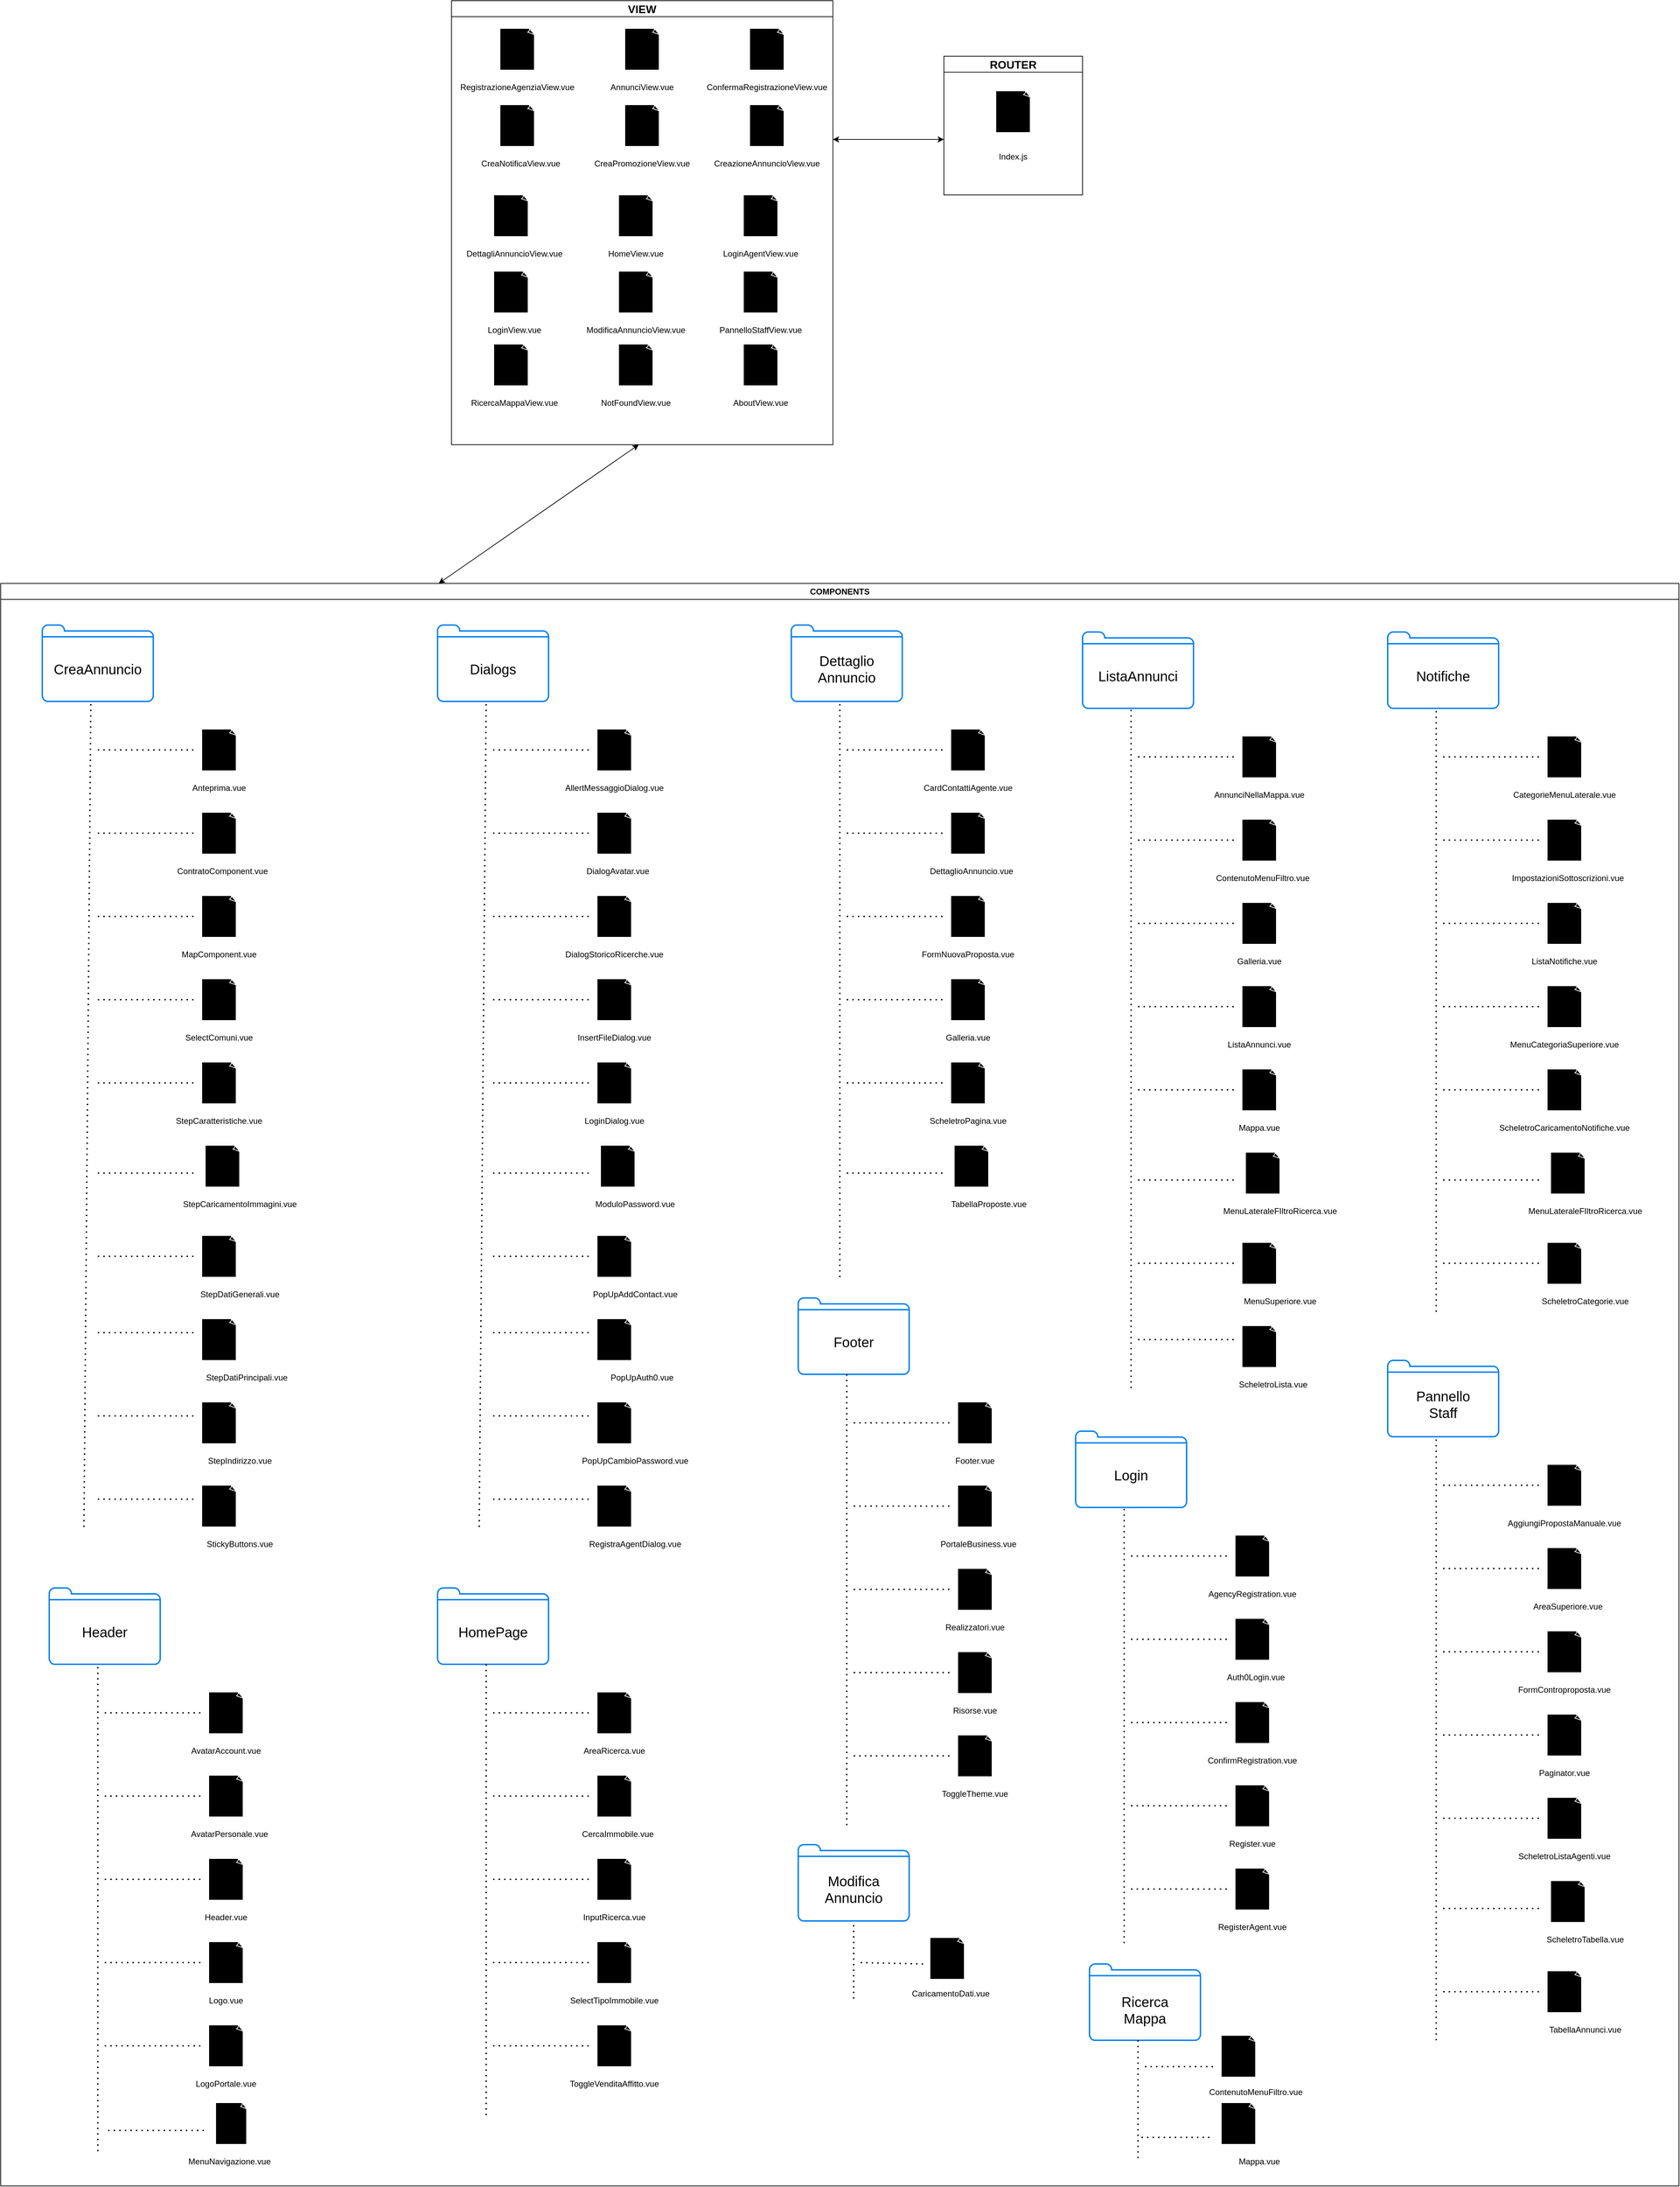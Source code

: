 <mxfile version="28.2.6">
  <diagram name="Pagina-1" id="OAqNT32-tpnhEgavL7ft">
    <mxGraphModel dx="4300" dy="1873" grid="1" gridSize="10" guides="1" tooltips="1" connect="1" arrows="1" fold="1" page="1" pageScale="1" pageWidth="827" pageHeight="1169" math="0" shadow="0">
      <root>
        <mxCell id="0" />
        <mxCell id="1" parent="0" />
        <mxCell id="5hNcSMgx9boGnoWXaqEP-1" value="&lt;font style=&quot;font-size: 16px;&quot;&gt;VIEW&lt;/font&gt;" style="swimlane;whiteSpace=wrap;html=1;" parent="1" vertex="1">
          <mxGeometry x="-30" y="40" width="550" height="640" as="geometry" />
        </mxCell>
        <mxCell id="5hNcSMgx9boGnoWXaqEP-5" value="" style="whiteSpace=wrap;html=1;shape=mxgraph.basic.document;fillColor=#000000;strokeColor=#FFFFFF;" parent="5hNcSMgx9boGnoWXaqEP-1" vertex="1">
          <mxGeometry x="70" y="40" width="50" height="60" as="geometry" />
        </mxCell>
        <mxCell id="5hNcSMgx9boGnoWXaqEP-6" value="RegistrazioneAgenziaView.vue" style="text;html=1;whiteSpace=wrap;strokeColor=none;fillColor=none;align=center;verticalAlign=middle;rounded=0;" parent="5hNcSMgx9boGnoWXaqEP-1" vertex="1">
          <mxGeometry x="10" y="110" width="170" height="30" as="geometry" />
        </mxCell>
        <mxCell id="5hNcSMgx9boGnoWXaqEP-7" value="" style="whiteSpace=wrap;html=1;shape=mxgraph.basic.document;fillColor=#000000;strokeColor=#FFFFFF;" parent="5hNcSMgx9boGnoWXaqEP-1" vertex="1">
          <mxGeometry x="250" y="40" width="50" height="60" as="geometry" />
        </mxCell>
        <mxCell id="5hNcSMgx9boGnoWXaqEP-8" value="AnnunciView.vue" style="text;html=1;whiteSpace=wrap;strokeColor=none;fillColor=none;align=center;verticalAlign=middle;rounded=0;" parent="5hNcSMgx9boGnoWXaqEP-1" vertex="1">
          <mxGeometry x="190" y="110" width="170" height="30" as="geometry" />
        </mxCell>
        <mxCell id="5hNcSMgx9boGnoWXaqEP-9" value="" style="whiteSpace=wrap;html=1;shape=mxgraph.basic.document;fillColor=#000000;strokeColor=#FFFFFF;" parent="5hNcSMgx9boGnoWXaqEP-1" vertex="1">
          <mxGeometry x="430" y="40" width="50" height="60" as="geometry" />
        </mxCell>
        <mxCell id="5hNcSMgx9boGnoWXaqEP-10" value="ConfermaRegistrazioneView.vue" style="text;html=1;whiteSpace=wrap;strokeColor=none;fillColor=none;align=center;verticalAlign=middle;rounded=0;" parent="5hNcSMgx9boGnoWXaqEP-1" vertex="1">
          <mxGeometry x="370" y="110" width="170" height="30" as="geometry" />
        </mxCell>
        <mxCell id="5hNcSMgx9boGnoWXaqEP-11" value="" style="whiteSpace=wrap;html=1;shape=mxgraph.basic.document;fillColor=#000000;strokeColor=#FFFFFF;" parent="5hNcSMgx9boGnoWXaqEP-1" vertex="1">
          <mxGeometry x="70" y="150" width="50" height="60" as="geometry" />
        </mxCell>
        <mxCell id="5hNcSMgx9boGnoWXaqEP-12" value="CreaNotificaView.vue" style="text;html=1;whiteSpace=wrap;strokeColor=none;fillColor=none;align=center;verticalAlign=middle;rounded=0;" parent="5hNcSMgx9boGnoWXaqEP-1" vertex="1">
          <mxGeometry x="30" y="220" width="140" height="30" as="geometry" />
        </mxCell>
        <mxCell id="5hNcSMgx9boGnoWXaqEP-13" value="" style="whiteSpace=wrap;html=1;shape=mxgraph.basic.document;fillColor=#000000;strokeColor=#FFFFFF;" parent="5hNcSMgx9boGnoWXaqEP-1" vertex="1">
          <mxGeometry x="250" y="150" width="50" height="60" as="geometry" />
        </mxCell>
        <mxCell id="5hNcSMgx9boGnoWXaqEP-14" value="CreaPromozioneView.vue" style="text;html=1;whiteSpace=wrap;strokeColor=none;fillColor=none;align=center;verticalAlign=middle;rounded=0;" parent="5hNcSMgx9boGnoWXaqEP-1" vertex="1">
          <mxGeometry x="205" y="220" width="140" height="30" as="geometry" />
        </mxCell>
        <mxCell id="5hNcSMgx9boGnoWXaqEP-15" value="" style="whiteSpace=wrap;html=1;shape=mxgraph.basic.document;fillColor=#000000;strokeColor=#FFFFFF;" parent="5hNcSMgx9boGnoWXaqEP-1" vertex="1">
          <mxGeometry x="430" y="150" width="50" height="60" as="geometry" />
        </mxCell>
        <mxCell id="5hNcSMgx9boGnoWXaqEP-16" value="CreazioneAnnuncioView.vue" style="text;html=1;whiteSpace=wrap;strokeColor=none;fillColor=none;align=center;verticalAlign=middle;rounded=0;" parent="5hNcSMgx9boGnoWXaqEP-1" vertex="1">
          <mxGeometry x="372" y="220" width="166" height="30" as="geometry" />
        </mxCell>
        <mxCell id="5hNcSMgx9boGnoWXaqEP-17" value="" style="whiteSpace=wrap;html=1;shape=mxgraph.basic.document;fillColor=#000000;strokeColor=#FFFFFF;" parent="5hNcSMgx9boGnoWXaqEP-1" vertex="1">
          <mxGeometry x="61" y="280" width="50" height="60" as="geometry" />
        </mxCell>
        <mxCell id="5hNcSMgx9boGnoWXaqEP-18" value="DettagliAnnuncioView.vue" style="text;html=1;whiteSpace=wrap;strokeColor=none;fillColor=none;align=center;verticalAlign=middle;rounded=0;" parent="5hNcSMgx9boGnoWXaqEP-1" vertex="1">
          <mxGeometry x="21" y="350" width="140" height="30" as="geometry" />
        </mxCell>
        <mxCell id="5hNcSMgx9boGnoWXaqEP-19" value="" style="whiteSpace=wrap;html=1;shape=mxgraph.basic.document;fillColor=#000000;strokeColor=#FFFFFF;" parent="5hNcSMgx9boGnoWXaqEP-1" vertex="1">
          <mxGeometry x="241" y="280" width="50" height="60" as="geometry" />
        </mxCell>
        <mxCell id="5hNcSMgx9boGnoWXaqEP-20" value="HomeView.vue" style="text;html=1;whiteSpace=wrap;strokeColor=none;fillColor=none;align=center;verticalAlign=middle;rounded=0;" parent="5hNcSMgx9boGnoWXaqEP-1" vertex="1">
          <mxGeometry x="196" y="350" width="140" height="30" as="geometry" />
        </mxCell>
        <mxCell id="5hNcSMgx9boGnoWXaqEP-21" value="" style="whiteSpace=wrap;html=1;shape=mxgraph.basic.document;fillColor=#000000;strokeColor=#FFFFFF;" parent="5hNcSMgx9boGnoWXaqEP-1" vertex="1">
          <mxGeometry x="421" y="280" width="50" height="60" as="geometry" />
        </mxCell>
        <mxCell id="5hNcSMgx9boGnoWXaqEP-22" value="LoginAgentView.vue" style="text;html=1;whiteSpace=wrap;strokeColor=none;fillColor=none;align=center;verticalAlign=middle;rounded=0;" parent="5hNcSMgx9boGnoWXaqEP-1" vertex="1">
          <mxGeometry x="363" y="350" width="166" height="30" as="geometry" />
        </mxCell>
        <mxCell id="5hNcSMgx9boGnoWXaqEP-23" value="" style="whiteSpace=wrap;html=1;shape=mxgraph.basic.document;fillColor=#000000;strokeColor=#FFFFFF;" parent="5hNcSMgx9boGnoWXaqEP-1" vertex="1">
          <mxGeometry x="61" y="390" width="50" height="60" as="geometry" />
        </mxCell>
        <mxCell id="5hNcSMgx9boGnoWXaqEP-24" value="LoginView.vue" style="text;html=1;whiteSpace=wrap;strokeColor=none;fillColor=none;align=center;verticalAlign=middle;rounded=0;" parent="5hNcSMgx9boGnoWXaqEP-1" vertex="1">
          <mxGeometry x="21" y="460" width="140" height="30" as="geometry" />
        </mxCell>
        <mxCell id="5hNcSMgx9boGnoWXaqEP-25" value="" style="whiteSpace=wrap;html=1;shape=mxgraph.basic.document;fillColor=#000000;strokeColor=#FFFFFF;" parent="5hNcSMgx9boGnoWXaqEP-1" vertex="1">
          <mxGeometry x="241" y="390" width="50" height="60" as="geometry" />
        </mxCell>
        <mxCell id="5hNcSMgx9boGnoWXaqEP-26" value="ModificaAnnuncioView.vue" style="text;html=1;whiteSpace=wrap;strokeColor=none;fillColor=none;align=center;verticalAlign=middle;rounded=0;" parent="5hNcSMgx9boGnoWXaqEP-1" vertex="1">
          <mxGeometry x="196" y="460" width="140" height="30" as="geometry" />
        </mxCell>
        <mxCell id="5hNcSMgx9boGnoWXaqEP-27" value="" style="whiteSpace=wrap;html=1;shape=mxgraph.basic.document;fillColor=#000000;strokeColor=#FFFFFF;" parent="5hNcSMgx9boGnoWXaqEP-1" vertex="1">
          <mxGeometry x="421" y="390" width="50" height="60" as="geometry" />
        </mxCell>
        <mxCell id="5hNcSMgx9boGnoWXaqEP-28" value="PannelloStaff&lt;span style=&quot;background-color: transparent; color: light-dark(rgb(0, 0, 0), rgb(255, 255, 255));&quot;&gt;View.vue&lt;/span&gt;" style="text;html=1;whiteSpace=wrap;strokeColor=none;fillColor=none;align=center;verticalAlign=middle;rounded=0;" parent="5hNcSMgx9boGnoWXaqEP-1" vertex="1">
          <mxGeometry x="363" y="460" width="166" height="30" as="geometry" />
        </mxCell>
        <mxCell id="5hNcSMgx9boGnoWXaqEP-29" value="" style="whiteSpace=wrap;html=1;shape=mxgraph.basic.document;fillColor=#000000;strokeColor=#FFFFFF;" parent="5hNcSMgx9boGnoWXaqEP-1" vertex="1">
          <mxGeometry x="61" y="495" width="50" height="60" as="geometry" />
        </mxCell>
        <mxCell id="5hNcSMgx9boGnoWXaqEP-30" value="RicercaMappaView.vue" style="text;html=1;whiteSpace=wrap;strokeColor=none;fillColor=none;align=center;verticalAlign=middle;rounded=0;" parent="5hNcSMgx9boGnoWXaqEP-1" vertex="1">
          <mxGeometry x="21" y="565" width="140" height="30" as="geometry" />
        </mxCell>
        <mxCell id="5hNcSMgx9boGnoWXaqEP-31" value="" style="whiteSpace=wrap;html=1;shape=mxgraph.basic.document;fillColor=#000000;strokeColor=#FFFFFF;" parent="5hNcSMgx9boGnoWXaqEP-1" vertex="1">
          <mxGeometry x="241" y="495" width="50" height="60" as="geometry" />
        </mxCell>
        <mxCell id="5hNcSMgx9boGnoWXaqEP-32" value="NotFoundView.vue" style="text;html=1;whiteSpace=wrap;strokeColor=none;fillColor=none;align=center;verticalAlign=middle;rounded=0;" parent="5hNcSMgx9boGnoWXaqEP-1" vertex="1">
          <mxGeometry x="196" y="565" width="140" height="30" as="geometry" />
        </mxCell>
        <mxCell id="5hNcSMgx9boGnoWXaqEP-33" value="" style="whiteSpace=wrap;html=1;shape=mxgraph.basic.document;fillColor=#000000;strokeColor=#FFFFFF;" parent="5hNcSMgx9boGnoWXaqEP-1" vertex="1">
          <mxGeometry x="421" y="495" width="50" height="60" as="geometry" />
        </mxCell>
        <mxCell id="5hNcSMgx9boGnoWXaqEP-34" value="AboutView.vue" style="text;html=1;whiteSpace=wrap;strokeColor=none;fillColor=none;align=center;verticalAlign=middle;rounded=0;" parent="5hNcSMgx9boGnoWXaqEP-1" vertex="1">
          <mxGeometry x="363" y="565" width="166" height="30" as="geometry" />
        </mxCell>
        <mxCell id="5hNcSMgx9boGnoWXaqEP-2" value="&lt;font style=&quot;font-size: 16px;&quot;&gt;ROUTER&lt;/font&gt;" style="swimlane;whiteSpace=wrap;html=1;" parent="1" vertex="1">
          <mxGeometry x="680" y="120" width="200" height="200" as="geometry" />
        </mxCell>
        <mxCell id="5hNcSMgx9boGnoWXaqEP-35" value="" style="whiteSpace=wrap;html=1;shape=mxgraph.basic.document;fillColor=#000000;strokeColor=#FFFFFF;" parent="5hNcSMgx9boGnoWXaqEP-2" vertex="1">
          <mxGeometry x="75" y="50" width="50" height="60" as="geometry" />
        </mxCell>
        <mxCell id="5hNcSMgx9boGnoWXaqEP-36" value="Index.js" style="text;html=1;whiteSpace=wrap;strokeColor=none;fillColor=none;align=center;verticalAlign=middle;rounded=0;" parent="5hNcSMgx9boGnoWXaqEP-2" vertex="1">
          <mxGeometry x="60" y="130" width="80" height="30" as="geometry" />
        </mxCell>
        <mxCell id="5hNcSMgx9boGnoWXaqEP-4" value="" style="endArrow=classic;startArrow=classic;html=1;rounded=0;" parent="1" edge="1">
          <mxGeometry width="50" height="50" relative="1" as="geometry">
            <mxPoint x="520" y="240" as="sourcePoint" />
            <mxPoint x="680" y="240" as="targetPoint" />
          </mxGeometry>
        </mxCell>
        <mxCell id="5hNcSMgx9boGnoWXaqEP-37" value="COMPONENTS" style="swimlane;whiteSpace=wrap;html=1;" parent="1" vertex="1">
          <mxGeometry x="-680" y="880" width="2420" height="2310" as="geometry" />
        </mxCell>
        <mxCell id="5hNcSMgx9boGnoWXaqEP-41" value="" style="html=1;verticalLabelPosition=bottom;align=center;labelBackgroundColor=#ffffff;verticalAlign=top;strokeWidth=2;strokeColor=#0080F0;shadow=0;dashed=0;shape=mxgraph.ios7.icons.folder;" parent="5hNcSMgx9boGnoWXaqEP-37" vertex="1">
          <mxGeometry x="60" y="60" width="160" height="110" as="geometry" />
        </mxCell>
        <mxCell id="5hNcSMgx9boGnoWXaqEP-42" value="&lt;font style=&quot;font-size: 20px;&quot;&gt;CreaAnnuncio&lt;/font&gt;" style="text;html=1;whiteSpace=wrap;strokeColor=none;fillColor=none;align=center;verticalAlign=middle;rounded=0;" parent="5hNcSMgx9boGnoWXaqEP-37" vertex="1">
          <mxGeometry x="70" y="85" width="140" height="75" as="geometry" />
        </mxCell>
        <mxCell id="5hNcSMgx9boGnoWXaqEP-44" value="" style="endArrow=none;dashed=1;html=1;dashPattern=1 3;strokeWidth=2;rounded=0;" parent="5hNcSMgx9boGnoWXaqEP-37" edge="1">
          <mxGeometry width="50" height="50" relative="1" as="geometry">
            <mxPoint x="120" y="1360" as="sourcePoint" />
            <mxPoint x="130" y="170" as="targetPoint" />
          </mxGeometry>
        </mxCell>
        <mxCell id="5hNcSMgx9boGnoWXaqEP-45" value="" style="endArrow=none;dashed=1;html=1;dashPattern=1 3;strokeWidth=2;rounded=0;" parent="5hNcSMgx9boGnoWXaqEP-37" edge="1">
          <mxGeometry width="50" height="50" relative="1" as="geometry">
            <mxPoint x="140" y="240" as="sourcePoint" />
            <mxPoint x="280" y="240" as="targetPoint" />
          </mxGeometry>
        </mxCell>
        <mxCell id="5hNcSMgx9boGnoWXaqEP-46" value="" style="whiteSpace=wrap;html=1;shape=mxgraph.basic.document;fillColor=#000000;strokeColor=#FFFFFF;" parent="5hNcSMgx9boGnoWXaqEP-37" vertex="1">
          <mxGeometry x="290" y="210" width="50" height="60" as="geometry" />
        </mxCell>
        <mxCell id="5hNcSMgx9boGnoWXaqEP-47" value="Anteprima.vue" style="text;html=1;whiteSpace=wrap;strokeColor=none;fillColor=none;align=center;verticalAlign=middle;rounded=0;" parent="5hNcSMgx9boGnoWXaqEP-37" vertex="1">
          <mxGeometry x="245" y="280" width="140" height="30" as="geometry" />
        </mxCell>
        <mxCell id="5hNcSMgx9boGnoWXaqEP-48" value="" style="endArrow=none;dashed=1;html=1;dashPattern=1 3;strokeWidth=2;rounded=0;" parent="5hNcSMgx9boGnoWXaqEP-37" edge="1">
          <mxGeometry width="50" height="50" relative="1" as="geometry">
            <mxPoint x="140" y="360" as="sourcePoint" />
            <mxPoint x="280" y="360" as="targetPoint" />
          </mxGeometry>
        </mxCell>
        <mxCell id="5hNcSMgx9boGnoWXaqEP-49" value="" style="whiteSpace=wrap;html=1;shape=mxgraph.basic.document;fillColor=#000000;strokeColor=#FFFFFF;" parent="5hNcSMgx9boGnoWXaqEP-37" vertex="1">
          <mxGeometry x="290" y="330" width="50" height="60" as="geometry" />
        </mxCell>
        <mxCell id="5hNcSMgx9boGnoWXaqEP-50" value="ContratoComponent.vue" style="text;html=1;whiteSpace=wrap;strokeColor=none;fillColor=none;align=center;verticalAlign=middle;rounded=0;" parent="5hNcSMgx9boGnoWXaqEP-37" vertex="1">
          <mxGeometry x="250" y="400" width="140" height="30" as="geometry" />
        </mxCell>
        <mxCell id="5hNcSMgx9boGnoWXaqEP-51" value="" style="endArrow=none;dashed=1;html=1;dashPattern=1 3;strokeWidth=2;rounded=0;" parent="5hNcSMgx9boGnoWXaqEP-37" edge="1">
          <mxGeometry width="50" height="50" relative="1" as="geometry">
            <mxPoint x="140" y="480" as="sourcePoint" />
            <mxPoint x="280" y="480" as="targetPoint" />
          </mxGeometry>
        </mxCell>
        <mxCell id="5hNcSMgx9boGnoWXaqEP-52" value="" style="whiteSpace=wrap;html=1;shape=mxgraph.basic.document;fillColor=#000000;strokeColor=#FFFFFF;" parent="5hNcSMgx9boGnoWXaqEP-37" vertex="1">
          <mxGeometry x="290" y="450" width="50" height="60" as="geometry" />
        </mxCell>
        <mxCell id="5hNcSMgx9boGnoWXaqEP-53" value="MapComponent.vue" style="text;html=1;whiteSpace=wrap;strokeColor=none;fillColor=none;align=center;verticalAlign=middle;rounded=0;" parent="5hNcSMgx9boGnoWXaqEP-37" vertex="1">
          <mxGeometry x="245" y="520" width="140" height="30" as="geometry" />
        </mxCell>
        <mxCell id="5hNcSMgx9boGnoWXaqEP-54" value="" style="endArrow=none;dashed=1;html=1;dashPattern=1 3;strokeWidth=2;rounded=0;" parent="5hNcSMgx9boGnoWXaqEP-37" edge="1">
          <mxGeometry width="50" height="50" relative="1" as="geometry">
            <mxPoint x="140" y="600" as="sourcePoint" />
            <mxPoint x="280" y="600" as="targetPoint" />
          </mxGeometry>
        </mxCell>
        <mxCell id="5hNcSMgx9boGnoWXaqEP-55" value="" style="whiteSpace=wrap;html=1;shape=mxgraph.basic.document;fillColor=#000000;strokeColor=#FFFFFF;" parent="5hNcSMgx9boGnoWXaqEP-37" vertex="1">
          <mxGeometry x="290" y="570" width="50" height="60" as="geometry" />
        </mxCell>
        <mxCell id="5hNcSMgx9boGnoWXaqEP-56" value="SelectComuni.vue" style="text;html=1;whiteSpace=wrap;strokeColor=none;fillColor=none;align=center;verticalAlign=middle;rounded=0;" parent="5hNcSMgx9boGnoWXaqEP-37" vertex="1">
          <mxGeometry x="245" y="640" width="140" height="30" as="geometry" />
        </mxCell>
        <mxCell id="5hNcSMgx9boGnoWXaqEP-57" value="" style="endArrow=none;dashed=1;html=1;dashPattern=1 3;strokeWidth=2;rounded=0;" parent="5hNcSMgx9boGnoWXaqEP-37" edge="1">
          <mxGeometry width="50" height="50" relative="1" as="geometry">
            <mxPoint x="140" y="720" as="sourcePoint" />
            <mxPoint x="280" y="720" as="targetPoint" />
          </mxGeometry>
        </mxCell>
        <mxCell id="5hNcSMgx9boGnoWXaqEP-58" value="" style="whiteSpace=wrap;html=1;shape=mxgraph.basic.document;fillColor=#000000;strokeColor=#FFFFFF;" parent="5hNcSMgx9boGnoWXaqEP-37" vertex="1">
          <mxGeometry x="290" y="690" width="50" height="60" as="geometry" />
        </mxCell>
        <mxCell id="5hNcSMgx9boGnoWXaqEP-59" value="StepCaratteristiche.vue" style="text;html=1;whiteSpace=wrap;strokeColor=none;fillColor=none;align=center;verticalAlign=middle;rounded=0;" parent="5hNcSMgx9boGnoWXaqEP-37" vertex="1">
          <mxGeometry x="245" y="760" width="140" height="30" as="geometry" />
        </mxCell>
        <mxCell id="5hNcSMgx9boGnoWXaqEP-60" value="" style="endArrow=none;dashed=1;html=1;dashPattern=1 3;strokeWidth=2;rounded=0;" parent="5hNcSMgx9boGnoWXaqEP-37" edge="1">
          <mxGeometry width="50" height="50" relative="1" as="geometry">
            <mxPoint x="140" y="850" as="sourcePoint" />
            <mxPoint x="280" y="850" as="targetPoint" />
          </mxGeometry>
        </mxCell>
        <mxCell id="5hNcSMgx9boGnoWXaqEP-61" value="" style="whiteSpace=wrap;html=1;shape=mxgraph.basic.document;fillColor=#000000;strokeColor=#FFFFFF;" parent="5hNcSMgx9boGnoWXaqEP-37" vertex="1">
          <mxGeometry x="295" y="810" width="50" height="60" as="geometry" />
        </mxCell>
        <mxCell id="5hNcSMgx9boGnoWXaqEP-62" value="StepCaricamentoImmagini.vue" style="text;html=1;whiteSpace=wrap;strokeColor=none;fillColor=none;align=center;verticalAlign=middle;rounded=0;" parent="5hNcSMgx9boGnoWXaqEP-37" vertex="1">
          <mxGeometry x="250" y="880" width="190" height="30" as="geometry" />
        </mxCell>
        <mxCell id="5hNcSMgx9boGnoWXaqEP-63" value="" style="endArrow=none;dashed=1;html=1;dashPattern=1 3;strokeWidth=2;rounded=0;" parent="5hNcSMgx9boGnoWXaqEP-37" edge="1">
          <mxGeometry width="50" height="50" relative="1" as="geometry">
            <mxPoint x="140" y="970" as="sourcePoint" />
            <mxPoint x="280" y="970" as="targetPoint" />
          </mxGeometry>
        </mxCell>
        <mxCell id="5hNcSMgx9boGnoWXaqEP-64" value="" style="whiteSpace=wrap;html=1;shape=mxgraph.basic.document;fillColor=#000000;strokeColor=#FFFFFF;" parent="5hNcSMgx9boGnoWXaqEP-37" vertex="1">
          <mxGeometry x="290" y="940" width="50" height="60" as="geometry" />
        </mxCell>
        <mxCell id="5hNcSMgx9boGnoWXaqEP-65" value="StepDatiGenerali.vue" style="text;html=1;whiteSpace=wrap;strokeColor=none;fillColor=none;align=center;verticalAlign=middle;rounded=0;" parent="5hNcSMgx9boGnoWXaqEP-37" vertex="1">
          <mxGeometry x="250" y="1010" width="190" height="30" as="geometry" />
        </mxCell>
        <mxCell id="5hNcSMgx9boGnoWXaqEP-66" value="" style="endArrow=none;dashed=1;html=1;dashPattern=1 3;strokeWidth=2;rounded=0;" parent="5hNcSMgx9boGnoWXaqEP-37" edge="1">
          <mxGeometry width="50" height="50" relative="1" as="geometry">
            <mxPoint x="140" y="1080" as="sourcePoint" />
            <mxPoint x="280" y="1080" as="targetPoint" />
          </mxGeometry>
        </mxCell>
        <mxCell id="5hNcSMgx9boGnoWXaqEP-67" value="" style="whiteSpace=wrap;html=1;shape=mxgraph.basic.document;fillColor=#000000;strokeColor=#FFFFFF;" parent="5hNcSMgx9boGnoWXaqEP-37" vertex="1">
          <mxGeometry x="290" y="1060" width="50" height="60" as="geometry" />
        </mxCell>
        <mxCell id="5hNcSMgx9boGnoWXaqEP-68" value="StepDatiPrincipali.vue" style="text;html=1;whiteSpace=wrap;strokeColor=none;fillColor=none;align=center;verticalAlign=middle;rounded=0;" parent="5hNcSMgx9boGnoWXaqEP-37" vertex="1">
          <mxGeometry x="260" y="1130" width="190" height="30" as="geometry" />
        </mxCell>
        <mxCell id="5hNcSMgx9boGnoWXaqEP-69" value="" style="endArrow=none;dashed=1;html=1;dashPattern=1 3;strokeWidth=2;rounded=0;" parent="5hNcSMgx9boGnoWXaqEP-37" edge="1">
          <mxGeometry width="50" height="50" relative="1" as="geometry">
            <mxPoint x="140" y="1200" as="sourcePoint" />
            <mxPoint x="280" y="1200" as="targetPoint" />
          </mxGeometry>
        </mxCell>
        <mxCell id="5hNcSMgx9boGnoWXaqEP-70" value="" style="whiteSpace=wrap;html=1;shape=mxgraph.basic.document;fillColor=#000000;strokeColor=#FFFFFF;" parent="5hNcSMgx9boGnoWXaqEP-37" vertex="1">
          <mxGeometry x="290" y="1180" width="50" height="60" as="geometry" />
        </mxCell>
        <mxCell id="5hNcSMgx9boGnoWXaqEP-71" value="" style="endArrow=none;dashed=1;html=1;dashPattern=1 3;strokeWidth=2;rounded=0;" parent="5hNcSMgx9boGnoWXaqEP-37" edge="1">
          <mxGeometry width="50" height="50" relative="1" as="geometry">
            <mxPoint x="140" y="1320" as="sourcePoint" />
            <mxPoint x="280" y="1320" as="targetPoint" />
          </mxGeometry>
        </mxCell>
        <mxCell id="5hNcSMgx9boGnoWXaqEP-72" value="" style="whiteSpace=wrap;html=1;shape=mxgraph.basic.document;fillColor=#000000;strokeColor=#FFFFFF;" parent="5hNcSMgx9boGnoWXaqEP-37" vertex="1">
          <mxGeometry x="290" y="1300" width="50" height="60" as="geometry" />
        </mxCell>
        <mxCell id="5hNcSMgx9boGnoWXaqEP-73" value="StepIndirizzo.vue" style="text;html=1;whiteSpace=wrap;strokeColor=none;fillColor=none;align=center;verticalAlign=middle;rounded=0;" parent="5hNcSMgx9boGnoWXaqEP-37" vertex="1">
          <mxGeometry x="260" y="1250" width="170" height="30" as="geometry" />
        </mxCell>
        <mxCell id="5hNcSMgx9boGnoWXaqEP-74" value="StickyButtons&lt;span style=&quot;background-color: transparent; color: light-dark(rgb(0, 0, 0), rgb(255, 255, 255));&quot;&gt;.vue&lt;/span&gt;" style="text;html=1;whiteSpace=wrap;strokeColor=none;fillColor=none;align=center;verticalAlign=middle;rounded=0;" parent="5hNcSMgx9boGnoWXaqEP-37" vertex="1">
          <mxGeometry x="260" y="1370" width="170" height="30" as="geometry" />
        </mxCell>
        <mxCell id="5hNcSMgx9boGnoWXaqEP-75" value="" style="html=1;verticalLabelPosition=bottom;align=center;labelBackgroundColor=#ffffff;verticalAlign=top;strokeWidth=2;strokeColor=#0080F0;shadow=0;dashed=0;shape=mxgraph.ios7.icons.folder;" parent="5hNcSMgx9boGnoWXaqEP-37" vertex="1">
          <mxGeometry x="630" y="60" width="160" height="110" as="geometry" />
        </mxCell>
        <mxCell id="5hNcSMgx9boGnoWXaqEP-76" value="&lt;font style=&quot;font-size: 20px;&quot;&gt;Dialogs&lt;/font&gt;" style="text;html=1;whiteSpace=wrap;strokeColor=none;fillColor=none;align=center;verticalAlign=middle;rounded=0;" parent="5hNcSMgx9boGnoWXaqEP-37" vertex="1">
          <mxGeometry x="640" y="85" width="140" height="75" as="geometry" />
        </mxCell>
        <mxCell id="5hNcSMgx9boGnoWXaqEP-77" value="" style="endArrow=none;dashed=1;html=1;dashPattern=1 3;strokeWidth=2;rounded=0;" parent="5hNcSMgx9boGnoWXaqEP-37" edge="1">
          <mxGeometry width="50" height="50" relative="1" as="geometry">
            <mxPoint x="690" y="1360" as="sourcePoint" />
            <mxPoint x="700" y="170" as="targetPoint" />
          </mxGeometry>
        </mxCell>
        <mxCell id="5hNcSMgx9boGnoWXaqEP-78" value="" style="endArrow=none;dashed=1;html=1;dashPattern=1 3;strokeWidth=2;rounded=0;" parent="5hNcSMgx9boGnoWXaqEP-37" edge="1">
          <mxGeometry width="50" height="50" relative="1" as="geometry">
            <mxPoint x="710" y="240" as="sourcePoint" />
            <mxPoint x="850" y="240" as="targetPoint" />
          </mxGeometry>
        </mxCell>
        <mxCell id="5hNcSMgx9boGnoWXaqEP-79" value="" style="whiteSpace=wrap;html=1;shape=mxgraph.basic.document;fillColor=#000000;strokeColor=#FFFFFF;" parent="5hNcSMgx9boGnoWXaqEP-37" vertex="1">
          <mxGeometry x="860" y="210" width="50" height="60" as="geometry" />
        </mxCell>
        <mxCell id="5hNcSMgx9boGnoWXaqEP-80" value="AllertMessaggioDialog.vue" style="text;html=1;whiteSpace=wrap;strokeColor=none;fillColor=none;align=center;verticalAlign=middle;rounded=0;" parent="5hNcSMgx9boGnoWXaqEP-37" vertex="1">
          <mxGeometry x="815" y="280" width="140" height="30" as="geometry" />
        </mxCell>
        <mxCell id="5hNcSMgx9boGnoWXaqEP-81" value="" style="endArrow=none;dashed=1;html=1;dashPattern=1 3;strokeWidth=2;rounded=0;" parent="5hNcSMgx9boGnoWXaqEP-37" edge="1">
          <mxGeometry width="50" height="50" relative="1" as="geometry">
            <mxPoint x="710" y="360" as="sourcePoint" />
            <mxPoint x="850" y="360" as="targetPoint" />
          </mxGeometry>
        </mxCell>
        <mxCell id="5hNcSMgx9boGnoWXaqEP-82" value="" style="whiteSpace=wrap;html=1;shape=mxgraph.basic.document;fillColor=#000000;strokeColor=#FFFFFF;" parent="5hNcSMgx9boGnoWXaqEP-37" vertex="1">
          <mxGeometry x="860" y="330" width="50" height="60" as="geometry" />
        </mxCell>
        <mxCell id="5hNcSMgx9boGnoWXaqEP-83" value="DialogAvatar.vue" style="text;html=1;whiteSpace=wrap;strokeColor=none;fillColor=none;align=center;verticalAlign=middle;rounded=0;" parent="5hNcSMgx9boGnoWXaqEP-37" vertex="1">
          <mxGeometry x="820" y="400" width="140" height="30" as="geometry" />
        </mxCell>
        <mxCell id="5hNcSMgx9boGnoWXaqEP-84" value="" style="endArrow=none;dashed=1;html=1;dashPattern=1 3;strokeWidth=2;rounded=0;" parent="5hNcSMgx9boGnoWXaqEP-37" edge="1">
          <mxGeometry width="50" height="50" relative="1" as="geometry">
            <mxPoint x="710" y="480" as="sourcePoint" />
            <mxPoint x="850" y="480" as="targetPoint" />
          </mxGeometry>
        </mxCell>
        <mxCell id="5hNcSMgx9boGnoWXaqEP-85" value="" style="whiteSpace=wrap;html=1;shape=mxgraph.basic.document;fillColor=#000000;strokeColor=#FFFFFF;" parent="5hNcSMgx9boGnoWXaqEP-37" vertex="1">
          <mxGeometry x="860" y="450" width="50" height="60" as="geometry" />
        </mxCell>
        <mxCell id="5hNcSMgx9boGnoWXaqEP-86" value="DialogStoricoRicerche.vue" style="text;html=1;whiteSpace=wrap;strokeColor=none;fillColor=none;align=center;verticalAlign=middle;rounded=0;" parent="5hNcSMgx9boGnoWXaqEP-37" vertex="1">
          <mxGeometry x="815" y="520" width="140" height="30" as="geometry" />
        </mxCell>
        <mxCell id="5hNcSMgx9boGnoWXaqEP-87" value="" style="endArrow=none;dashed=1;html=1;dashPattern=1 3;strokeWidth=2;rounded=0;" parent="5hNcSMgx9boGnoWXaqEP-37" edge="1">
          <mxGeometry width="50" height="50" relative="1" as="geometry">
            <mxPoint x="710" y="600" as="sourcePoint" />
            <mxPoint x="850" y="600" as="targetPoint" />
          </mxGeometry>
        </mxCell>
        <mxCell id="5hNcSMgx9boGnoWXaqEP-88" value="" style="whiteSpace=wrap;html=1;shape=mxgraph.basic.document;fillColor=#000000;strokeColor=#FFFFFF;" parent="5hNcSMgx9boGnoWXaqEP-37" vertex="1">
          <mxGeometry x="860" y="570" width="50" height="60" as="geometry" />
        </mxCell>
        <mxCell id="5hNcSMgx9boGnoWXaqEP-89" value="InsertFileDialog.vue" style="text;html=1;whiteSpace=wrap;strokeColor=none;fillColor=none;align=center;verticalAlign=middle;rounded=0;" parent="5hNcSMgx9boGnoWXaqEP-37" vertex="1">
          <mxGeometry x="815" y="640" width="140" height="30" as="geometry" />
        </mxCell>
        <mxCell id="5hNcSMgx9boGnoWXaqEP-90" value="" style="endArrow=none;dashed=1;html=1;dashPattern=1 3;strokeWidth=2;rounded=0;" parent="5hNcSMgx9boGnoWXaqEP-37" edge="1">
          <mxGeometry width="50" height="50" relative="1" as="geometry">
            <mxPoint x="710" y="720" as="sourcePoint" />
            <mxPoint x="850" y="720" as="targetPoint" />
          </mxGeometry>
        </mxCell>
        <mxCell id="5hNcSMgx9boGnoWXaqEP-91" value="" style="whiteSpace=wrap;html=1;shape=mxgraph.basic.document;fillColor=#000000;strokeColor=#FFFFFF;" parent="5hNcSMgx9boGnoWXaqEP-37" vertex="1">
          <mxGeometry x="860" y="690" width="50" height="60" as="geometry" />
        </mxCell>
        <mxCell id="5hNcSMgx9boGnoWXaqEP-92" value="LoginDialog.vue" style="text;html=1;whiteSpace=wrap;strokeColor=none;fillColor=none;align=center;verticalAlign=middle;rounded=0;" parent="5hNcSMgx9boGnoWXaqEP-37" vertex="1">
          <mxGeometry x="815" y="760" width="140" height="30" as="geometry" />
        </mxCell>
        <mxCell id="5hNcSMgx9boGnoWXaqEP-93" value="" style="endArrow=none;dashed=1;html=1;dashPattern=1 3;strokeWidth=2;rounded=0;" parent="5hNcSMgx9boGnoWXaqEP-37" edge="1">
          <mxGeometry width="50" height="50" relative="1" as="geometry">
            <mxPoint x="710" y="850" as="sourcePoint" />
            <mxPoint x="850" y="850" as="targetPoint" />
          </mxGeometry>
        </mxCell>
        <mxCell id="5hNcSMgx9boGnoWXaqEP-94" value="" style="whiteSpace=wrap;html=1;shape=mxgraph.basic.document;fillColor=#000000;strokeColor=#FFFFFF;" parent="5hNcSMgx9boGnoWXaqEP-37" vertex="1">
          <mxGeometry x="865" y="810" width="50" height="60" as="geometry" />
        </mxCell>
        <mxCell id="5hNcSMgx9boGnoWXaqEP-95" value="ModuloPassword.vue" style="text;html=1;whiteSpace=wrap;strokeColor=none;fillColor=none;align=center;verticalAlign=middle;rounded=0;" parent="5hNcSMgx9boGnoWXaqEP-37" vertex="1">
          <mxGeometry x="820" y="880" width="190" height="30" as="geometry" />
        </mxCell>
        <mxCell id="5hNcSMgx9boGnoWXaqEP-96" value="" style="endArrow=none;dashed=1;html=1;dashPattern=1 3;strokeWidth=2;rounded=0;" parent="5hNcSMgx9boGnoWXaqEP-37" edge="1">
          <mxGeometry width="50" height="50" relative="1" as="geometry">
            <mxPoint x="710" y="970" as="sourcePoint" />
            <mxPoint x="850" y="970" as="targetPoint" />
          </mxGeometry>
        </mxCell>
        <mxCell id="5hNcSMgx9boGnoWXaqEP-97" value="" style="whiteSpace=wrap;html=1;shape=mxgraph.basic.document;fillColor=#000000;strokeColor=#FFFFFF;" parent="5hNcSMgx9boGnoWXaqEP-37" vertex="1">
          <mxGeometry x="860" y="940" width="50" height="60" as="geometry" />
        </mxCell>
        <mxCell id="5hNcSMgx9boGnoWXaqEP-98" value="PopUpAddContact.vue" style="text;html=1;whiteSpace=wrap;strokeColor=none;fillColor=none;align=center;verticalAlign=middle;rounded=0;" parent="5hNcSMgx9boGnoWXaqEP-37" vertex="1">
          <mxGeometry x="820" y="1010" width="190" height="30" as="geometry" />
        </mxCell>
        <mxCell id="5hNcSMgx9boGnoWXaqEP-99" value="" style="endArrow=none;dashed=1;html=1;dashPattern=1 3;strokeWidth=2;rounded=0;" parent="5hNcSMgx9boGnoWXaqEP-37" edge="1">
          <mxGeometry width="50" height="50" relative="1" as="geometry">
            <mxPoint x="710" y="1080" as="sourcePoint" />
            <mxPoint x="850" y="1080" as="targetPoint" />
          </mxGeometry>
        </mxCell>
        <mxCell id="5hNcSMgx9boGnoWXaqEP-100" value="" style="whiteSpace=wrap;html=1;shape=mxgraph.basic.document;fillColor=#000000;strokeColor=#FFFFFF;" parent="5hNcSMgx9boGnoWXaqEP-37" vertex="1">
          <mxGeometry x="860" y="1060" width="50" height="60" as="geometry" />
        </mxCell>
        <mxCell id="5hNcSMgx9boGnoWXaqEP-101" value="PopUpAuth0.vue" style="text;html=1;whiteSpace=wrap;strokeColor=none;fillColor=none;align=center;verticalAlign=middle;rounded=0;" parent="5hNcSMgx9boGnoWXaqEP-37" vertex="1">
          <mxGeometry x="830" y="1130" width="190" height="30" as="geometry" />
        </mxCell>
        <mxCell id="5hNcSMgx9boGnoWXaqEP-102" value="" style="endArrow=none;dashed=1;html=1;dashPattern=1 3;strokeWidth=2;rounded=0;" parent="5hNcSMgx9boGnoWXaqEP-37" edge="1">
          <mxGeometry width="50" height="50" relative="1" as="geometry">
            <mxPoint x="710" y="1200" as="sourcePoint" />
            <mxPoint x="850" y="1200" as="targetPoint" />
          </mxGeometry>
        </mxCell>
        <mxCell id="5hNcSMgx9boGnoWXaqEP-103" value="" style="whiteSpace=wrap;html=1;shape=mxgraph.basic.document;fillColor=#000000;strokeColor=#FFFFFF;" parent="5hNcSMgx9boGnoWXaqEP-37" vertex="1">
          <mxGeometry x="860" y="1180" width="50" height="60" as="geometry" />
        </mxCell>
        <mxCell id="5hNcSMgx9boGnoWXaqEP-104" value="" style="endArrow=none;dashed=1;html=1;dashPattern=1 3;strokeWidth=2;rounded=0;" parent="5hNcSMgx9boGnoWXaqEP-37" edge="1">
          <mxGeometry width="50" height="50" relative="1" as="geometry">
            <mxPoint x="710" y="1320" as="sourcePoint" />
            <mxPoint x="850" y="1320" as="targetPoint" />
          </mxGeometry>
        </mxCell>
        <mxCell id="5hNcSMgx9boGnoWXaqEP-105" value="" style="whiteSpace=wrap;html=1;shape=mxgraph.basic.document;fillColor=#000000;strokeColor=#FFFFFF;" parent="5hNcSMgx9boGnoWXaqEP-37" vertex="1">
          <mxGeometry x="860" y="1300" width="50" height="60" as="geometry" />
        </mxCell>
        <mxCell id="5hNcSMgx9boGnoWXaqEP-106" value="PopUpCambioPassword.vue" style="text;html=1;whiteSpace=wrap;strokeColor=none;fillColor=none;align=center;verticalAlign=middle;rounded=0;" parent="5hNcSMgx9boGnoWXaqEP-37" vertex="1">
          <mxGeometry x="830" y="1250" width="170" height="30" as="geometry" />
        </mxCell>
        <mxCell id="5hNcSMgx9boGnoWXaqEP-107" value="RegistraAgentDialog.vue" style="text;html=1;whiteSpace=wrap;strokeColor=none;fillColor=none;align=center;verticalAlign=middle;rounded=0;" parent="5hNcSMgx9boGnoWXaqEP-37" vertex="1">
          <mxGeometry x="830" y="1370" width="170" height="30" as="geometry" />
        </mxCell>
        <mxCell id="5hNcSMgx9boGnoWXaqEP-137" value="" style="html=1;verticalLabelPosition=bottom;align=center;labelBackgroundColor=#ffffff;verticalAlign=top;strokeWidth=2;strokeColor=#0080F0;shadow=0;dashed=0;shape=mxgraph.ios7.icons.folder;" parent="5hNcSMgx9boGnoWXaqEP-37" vertex="1">
          <mxGeometry x="1140" y="60" width="160" height="110" as="geometry" />
        </mxCell>
        <mxCell id="5hNcSMgx9boGnoWXaqEP-138" value="&lt;font style=&quot;font-size: 20px;&quot;&gt;Dettaglio&lt;/font&gt;&lt;div&gt;&lt;font style=&quot;font-size: 20px;&quot;&gt;Annuncio&lt;/font&gt;&lt;/div&gt;" style="text;html=1;whiteSpace=wrap;strokeColor=none;fillColor=none;align=center;verticalAlign=middle;rounded=0;" parent="5hNcSMgx9boGnoWXaqEP-37" vertex="1">
          <mxGeometry x="1150" y="85" width="140" height="75" as="geometry" />
        </mxCell>
        <mxCell id="5hNcSMgx9boGnoWXaqEP-139" value="" style="endArrow=none;dashed=1;html=1;dashPattern=1 3;strokeWidth=2;rounded=0;" parent="5hNcSMgx9boGnoWXaqEP-37" edge="1">
          <mxGeometry width="50" height="50" relative="1" as="geometry">
            <mxPoint x="1210" y="1000" as="sourcePoint" />
            <mxPoint x="1210" y="170" as="targetPoint" />
          </mxGeometry>
        </mxCell>
        <mxCell id="5hNcSMgx9boGnoWXaqEP-140" value="" style="endArrow=none;dashed=1;html=1;dashPattern=1 3;strokeWidth=2;rounded=0;" parent="5hNcSMgx9boGnoWXaqEP-37" edge="1">
          <mxGeometry width="50" height="50" relative="1" as="geometry">
            <mxPoint x="1220" y="240" as="sourcePoint" />
            <mxPoint x="1360" y="240" as="targetPoint" />
          </mxGeometry>
        </mxCell>
        <mxCell id="5hNcSMgx9boGnoWXaqEP-141" value="" style="whiteSpace=wrap;html=1;shape=mxgraph.basic.document;fillColor=#000000;strokeColor=#FFFFFF;" parent="5hNcSMgx9boGnoWXaqEP-37" vertex="1">
          <mxGeometry x="1370" y="210" width="50" height="60" as="geometry" />
        </mxCell>
        <mxCell id="5hNcSMgx9boGnoWXaqEP-142" value="CardContattiAgente.vue" style="text;html=1;whiteSpace=wrap;strokeColor=none;fillColor=none;align=center;verticalAlign=middle;rounded=0;" parent="5hNcSMgx9boGnoWXaqEP-37" vertex="1">
          <mxGeometry x="1325" y="280" width="140" height="30" as="geometry" />
        </mxCell>
        <mxCell id="5hNcSMgx9boGnoWXaqEP-143" value="" style="endArrow=none;dashed=1;html=1;dashPattern=1 3;strokeWidth=2;rounded=0;" parent="5hNcSMgx9boGnoWXaqEP-37" edge="1">
          <mxGeometry width="50" height="50" relative="1" as="geometry">
            <mxPoint x="1220" y="360" as="sourcePoint" />
            <mxPoint x="1360" y="360" as="targetPoint" />
          </mxGeometry>
        </mxCell>
        <mxCell id="5hNcSMgx9boGnoWXaqEP-144" value="" style="whiteSpace=wrap;html=1;shape=mxgraph.basic.document;fillColor=#000000;strokeColor=#FFFFFF;" parent="5hNcSMgx9boGnoWXaqEP-37" vertex="1">
          <mxGeometry x="1370" y="330" width="50" height="60" as="geometry" />
        </mxCell>
        <mxCell id="5hNcSMgx9boGnoWXaqEP-145" value="DettaglioAnnuncio.vue" style="text;html=1;whiteSpace=wrap;strokeColor=none;fillColor=none;align=center;verticalAlign=middle;rounded=0;" parent="5hNcSMgx9boGnoWXaqEP-37" vertex="1">
          <mxGeometry x="1330" y="400" width="140" height="30" as="geometry" />
        </mxCell>
        <mxCell id="5hNcSMgx9boGnoWXaqEP-146" value="" style="endArrow=none;dashed=1;html=1;dashPattern=1 3;strokeWidth=2;rounded=0;" parent="5hNcSMgx9boGnoWXaqEP-37" edge="1">
          <mxGeometry width="50" height="50" relative="1" as="geometry">
            <mxPoint x="1220" y="480" as="sourcePoint" />
            <mxPoint x="1360" y="480" as="targetPoint" />
          </mxGeometry>
        </mxCell>
        <mxCell id="5hNcSMgx9boGnoWXaqEP-147" value="" style="whiteSpace=wrap;html=1;shape=mxgraph.basic.document;fillColor=#000000;strokeColor=#FFFFFF;" parent="5hNcSMgx9boGnoWXaqEP-37" vertex="1">
          <mxGeometry x="1370" y="450" width="50" height="60" as="geometry" />
        </mxCell>
        <mxCell id="5hNcSMgx9boGnoWXaqEP-148" value="FormNuovaProposta.vue" style="text;html=1;whiteSpace=wrap;strokeColor=none;fillColor=none;align=center;verticalAlign=middle;rounded=0;" parent="5hNcSMgx9boGnoWXaqEP-37" vertex="1">
          <mxGeometry x="1325" y="520" width="140" height="30" as="geometry" />
        </mxCell>
        <mxCell id="5hNcSMgx9boGnoWXaqEP-149" value="" style="endArrow=none;dashed=1;html=1;dashPattern=1 3;strokeWidth=2;rounded=0;" parent="5hNcSMgx9boGnoWXaqEP-37" edge="1">
          <mxGeometry width="50" height="50" relative="1" as="geometry">
            <mxPoint x="1220" y="600" as="sourcePoint" />
            <mxPoint x="1360" y="600" as="targetPoint" />
          </mxGeometry>
        </mxCell>
        <mxCell id="5hNcSMgx9boGnoWXaqEP-150" value="" style="whiteSpace=wrap;html=1;shape=mxgraph.basic.document;fillColor=#000000;strokeColor=#FFFFFF;" parent="5hNcSMgx9boGnoWXaqEP-37" vertex="1">
          <mxGeometry x="1370" y="570" width="50" height="60" as="geometry" />
        </mxCell>
        <mxCell id="5hNcSMgx9boGnoWXaqEP-151" value="Galleria.vue" style="text;html=1;whiteSpace=wrap;strokeColor=none;fillColor=none;align=center;verticalAlign=middle;rounded=0;" parent="5hNcSMgx9boGnoWXaqEP-37" vertex="1">
          <mxGeometry x="1325" y="640" width="140" height="30" as="geometry" />
        </mxCell>
        <mxCell id="5hNcSMgx9boGnoWXaqEP-152" value="" style="endArrow=none;dashed=1;html=1;dashPattern=1 3;strokeWidth=2;rounded=0;" parent="5hNcSMgx9boGnoWXaqEP-37" edge="1">
          <mxGeometry width="50" height="50" relative="1" as="geometry">
            <mxPoint x="1220" y="720" as="sourcePoint" />
            <mxPoint x="1360" y="720" as="targetPoint" />
          </mxGeometry>
        </mxCell>
        <mxCell id="5hNcSMgx9boGnoWXaqEP-153" value="" style="whiteSpace=wrap;html=1;shape=mxgraph.basic.document;fillColor=#000000;strokeColor=#FFFFFF;" parent="5hNcSMgx9boGnoWXaqEP-37" vertex="1">
          <mxGeometry x="1370" y="690" width="50" height="60" as="geometry" />
        </mxCell>
        <mxCell id="5hNcSMgx9boGnoWXaqEP-154" value="ScheletroPagina.vue" style="text;html=1;whiteSpace=wrap;strokeColor=none;fillColor=none;align=center;verticalAlign=middle;rounded=0;" parent="5hNcSMgx9boGnoWXaqEP-37" vertex="1">
          <mxGeometry x="1325" y="760" width="140" height="30" as="geometry" />
        </mxCell>
        <mxCell id="5hNcSMgx9boGnoWXaqEP-155" value="" style="endArrow=none;dashed=1;html=1;dashPattern=1 3;strokeWidth=2;rounded=0;" parent="5hNcSMgx9boGnoWXaqEP-37" edge="1">
          <mxGeometry width="50" height="50" relative="1" as="geometry">
            <mxPoint x="1220" y="850" as="sourcePoint" />
            <mxPoint x="1360" y="850" as="targetPoint" />
          </mxGeometry>
        </mxCell>
        <mxCell id="5hNcSMgx9boGnoWXaqEP-156" value="" style="whiteSpace=wrap;html=1;shape=mxgraph.basic.document;fillColor=#000000;strokeColor=#FFFFFF;" parent="5hNcSMgx9boGnoWXaqEP-37" vertex="1">
          <mxGeometry x="1375" y="810" width="50" height="60" as="geometry" />
        </mxCell>
        <mxCell id="5hNcSMgx9boGnoWXaqEP-157" value="TabellaProposte.vue" style="text;html=1;whiteSpace=wrap;strokeColor=none;fillColor=none;align=center;verticalAlign=middle;rounded=0;" parent="5hNcSMgx9boGnoWXaqEP-37" vertex="1">
          <mxGeometry x="1330" y="880" width="190" height="30" as="geometry" />
        </mxCell>
        <mxCell id="5hNcSMgx9boGnoWXaqEP-170" value="" style="html=1;verticalLabelPosition=bottom;align=center;labelBackgroundColor=#ffffff;verticalAlign=top;strokeWidth=2;strokeColor=#0080F0;shadow=0;dashed=0;shape=mxgraph.ios7.icons.folder;" parent="5hNcSMgx9boGnoWXaqEP-37" vertex="1">
          <mxGeometry x="1150" y="1030" width="160" height="110" as="geometry" />
        </mxCell>
        <mxCell id="5hNcSMgx9boGnoWXaqEP-171" value="&lt;span style=&quot;font-size: 20px;&quot;&gt;Footer&lt;/span&gt;" style="text;html=1;whiteSpace=wrap;strokeColor=none;fillColor=none;align=center;verticalAlign=middle;rounded=0;" parent="5hNcSMgx9boGnoWXaqEP-37" vertex="1">
          <mxGeometry x="1160" y="1055" width="140" height="75" as="geometry" />
        </mxCell>
        <mxCell id="5hNcSMgx9boGnoWXaqEP-172" value="" style="endArrow=none;dashed=1;html=1;dashPattern=1 3;strokeWidth=2;rounded=0;" parent="5hNcSMgx9boGnoWXaqEP-37" edge="1">
          <mxGeometry width="50" height="50" relative="1" as="geometry">
            <mxPoint x="1220" y="1790" as="sourcePoint" />
            <mxPoint x="1220" y="1140" as="targetPoint" />
          </mxGeometry>
        </mxCell>
        <mxCell id="5hNcSMgx9boGnoWXaqEP-173" value="" style="endArrow=none;dashed=1;html=1;dashPattern=1 3;strokeWidth=2;rounded=0;" parent="5hNcSMgx9boGnoWXaqEP-37" edge="1">
          <mxGeometry width="50" height="50" relative="1" as="geometry">
            <mxPoint x="1230" y="1210" as="sourcePoint" />
            <mxPoint x="1370" y="1210" as="targetPoint" />
          </mxGeometry>
        </mxCell>
        <mxCell id="5hNcSMgx9boGnoWXaqEP-174" value="" style="whiteSpace=wrap;html=1;shape=mxgraph.basic.document;fillColor=#000000;strokeColor=#FFFFFF;" parent="5hNcSMgx9boGnoWXaqEP-37" vertex="1">
          <mxGeometry x="1380" y="1180" width="50" height="60" as="geometry" />
        </mxCell>
        <mxCell id="5hNcSMgx9boGnoWXaqEP-175" value="Footer.vue" style="text;html=1;whiteSpace=wrap;strokeColor=none;fillColor=none;align=center;verticalAlign=middle;rounded=0;" parent="5hNcSMgx9boGnoWXaqEP-37" vertex="1">
          <mxGeometry x="1335" y="1250" width="140" height="30" as="geometry" />
        </mxCell>
        <mxCell id="5hNcSMgx9boGnoWXaqEP-176" value="" style="endArrow=none;dashed=1;html=1;dashPattern=1 3;strokeWidth=2;rounded=0;" parent="5hNcSMgx9boGnoWXaqEP-37" edge="1">
          <mxGeometry width="50" height="50" relative="1" as="geometry">
            <mxPoint x="1230" y="1330" as="sourcePoint" />
            <mxPoint x="1370" y="1330" as="targetPoint" />
          </mxGeometry>
        </mxCell>
        <mxCell id="5hNcSMgx9boGnoWXaqEP-177" value="" style="whiteSpace=wrap;html=1;shape=mxgraph.basic.document;fillColor=#000000;strokeColor=#FFFFFF;" parent="5hNcSMgx9boGnoWXaqEP-37" vertex="1">
          <mxGeometry x="1380" y="1300" width="50" height="60" as="geometry" />
        </mxCell>
        <mxCell id="5hNcSMgx9boGnoWXaqEP-178" value="PortaleBusiness.vue" style="text;html=1;whiteSpace=wrap;strokeColor=none;fillColor=none;align=center;verticalAlign=middle;rounded=0;" parent="5hNcSMgx9boGnoWXaqEP-37" vertex="1">
          <mxGeometry x="1340" y="1370" width="140" height="30" as="geometry" />
        </mxCell>
        <mxCell id="5hNcSMgx9boGnoWXaqEP-179" value="" style="endArrow=none;dashed=1;html=1;dashPattern=1 3;strokeWidth=2;rounded=0;" parent="5hNcSMgx9boGnoWXaqEP-37" edge="1">
          <mxGeometry width="50" height="50" relative="1" as="geometry">
            <mxPoint x="1230" y="1450" as="sourcePoint" />
            <mxPoint x="1370" y="1450" as="targetPoint" />
          </mxGeometry>
        </mxCell>
        <mxCell id="5hNcSMgx9boGnoWXaqEP-180" value="" style="whiteSpace=wrap;html=1;shape=mxgraph.basic.document;fillColor=#000000;strokeColor=#FFFFFF;" parent="5hNcSMgx9boGnoWXaqEP-37" vertex="1">
          <mxGeometry x="1380" y="1420" width="50" height="60" as="geometry" />
        </mxCell>
        <mxCell id="5hNcSMgx9boGnoWXaqEP-181" value="Realizzatori.vue" style="text;html=1;whiteSpace=wrap;strokeColor=none;fillColor=none;align=center;verticalAlign=middle;rounded=0;" parent="5hNcSMgx9boGnoWXaqEP-37" vertex="1">
          <mxGeometry x="1335" y="1490" width="140" height="30" as="geometry" />
        </mxCell>
        <mxCell id="5hNcSMgx9boGnoWXaqEP-182" value="" style="endArrow=none;dashed=1;html=1;dashPattern=1 3;strokeWidth=2;rounded=0;" parent="5hNcSMgx9boGnoWXaqEP-37" edge="1">
          <mxGeometry width="50" height="50" relative="1" as="geometry">
            <mxPoint x="1230" y="1570" as="sourcePoint" />
            <mxPoint x="1370" y="1570" as="targetPoint" />
          </mxGeometry>
        </mxCell>
        <mxCell id="5hNcSMgx9boGnoWXaqEP-183" value="" style="whiteSpace=wrap;html=1;shape=mxgraph.basic.document;fillColor=#000000;strokeColor=#FFFFFF;" parent="5hNcSMgx9boGnoWXaqEP-37" vertex="1">
          <mxGeometry x="1380" y="1540" width="50" height="60" as="geometry" />
        </mxCell>
        <mxCell id="5hNcSMgx9boGnoWXaqEP-184" value="Risorse.vue" style="text;html=1;whiteSpace=wrap;strokeColor=none;fillColor=none;align=center;verticalAlign=middle;rounded=0;" parent="5hNcSMgx9boGnoWXaqEP-37" vertex="1">
          <mxGeometry x="1335" y="1610" width="140" height="30" as="geometry" />
        </mxCell>
        <mxCell id="5hNcSMgx9boGnoWXaqEP-185" value="" style="endArrow=none;dashed=1;html=1;dashPattern=1 3;strokeWidth=2;rounded=0;" parent="5hNcSMgx9boGnoWXaqEP-37" edge="1">
          <mxGeometry width="50" height="50" relative="1" as="geometry">
            <mxPoint x="1230" y="1690" as="sourcePoint" />
            <mxPoint x="1370" y="1690" as="targetPoint" />
          </mxGeometry>
        </mxCell>
        <mxCell id="5hNcSMgx9boGnoWXaqEP-186" value="" style="whiteSpace=wrap;html=1;shape=mxgraph.basic.document;fillColor=#000000;strokeColor=#FFFFFF;" parent="5hNcSMgx9boGnoWXaqEP-37" vertex="1">
          <mxGeometry x="1380" y="1660" width="50" height="60" as="geometry" />
        </mxCell>
        <mxCell id="5hNcSMgx9boGnoWXaqEP-187" value="ToggleTheme.vue" style="text;html=1;whiteSpace=wrap;strokeColor=none;fillColor=none;align=center;verticalAlign=middle;rounded=0;" parent="5hNcSMgx9boGnoWXaqEP-37" vertex="1">
          <mxGeometry x="1335" y="1730" width="140" height="30" as="geometry" />
        </mxCell>
        <mxCell id="fAHlYCLM5gkNnAS3aNeb-1" value="" style="html=1;verticalLabelPosition=bottom;align=center;labelBackgroundColor=#ffffff;verticalAlign=top;strokeWidth=2;strokeColor=#0080F0;shadow=0;dashed=0;shape=mxgraph.ios7.icons.folder;" vertex="1" parent="5hNcSMgx9boGnoWXaqEP-37">
          <mxGeometry x="70" y="1448" width="160" height="110" as="geometry" />
        </mxCell>
        <mxCell id="fAHlYCLM5gkNnAS3aNeb-2" value="&lt;span style=&quot;font-size: 20px;&quot;&gt;Header&lt;/span&gt;" style="text;html=1;whiteSpace=wrap;strokeColor=none;fillColor=none;align=center;verticalAlign=middle;rounded=0;" vertex="1" parent="5hNcSMgx9boGnoWXaqEP-37">
          <mxGeometry x="80" y="1473" width="140" height="75" as="geometry" />
        </mxCell>
        <mxCell id="fAHlYCLM5gkNnAS3aNeb-3" value="" style="endArrow=none;dashed=1;html=1;dashPattern=1 3;strokeWidth=2;rounded=0;" edge="1" parent="5hNcSMgx9boGnoWXaqEP-37">
          <mxGeometry width="50" height="50" relative="1" as="geometry">
            <mxPoint x="140" y="2260" as="sourcePoint" />
            <mxPoint x="140" y="1558" as="targetPoint" />
          </mxGeometry>
        </mxCell>
        <mxCell id="fAHlYCLM5gkNnAS3aNeb-4" value="" style="endArrow=none;dashed=1;html=1;dashPattern=1 3;strokeWidth=2;rounded=0;" edge="1" parent="5hNcSMgx9boGnoWXaqEP-37">
          <mxGeometry width="50" height="50" relative="1" as="geometry">
            <mxPoint x="150" y="1628" as="sourcePoint" />
            <mxPoint x="290" y="1628" as="targetPoint" />
          </mxGeometry>
        </mxCell>
        <mxCell id="fAHlYCLM5gkNnAS3aNeb-5" value="" style="whiteSpace=wrap;html=1;shape=mxgraph.basic.document;fillColor=#000000;strokeColor=#FFFFFF;" vertex="1" parent="5hNcSMgx9boGnoWXaqEP-37">
          <mxGeometry x="300" y="1598" width="50" height="60" as="geometry" />
        </mxCell>
        <mxCell id="fAHlYCLM5gkNnAS3aNeb-6" value="AvatarAccount.vue" style="text;html=1;whiteSpace=wrap;strokeColor=none;fillColor=none;align=center;verticalAlign=middle;rounded=0;" vertex="1" parent="5hNcSMgx9boGnoWXaqEP-37">
          <mxGeometry x="255" y="1668" width="140" height="30" as="geometry" />
        </mxCell>
        <mxCell id="fAHlYCLM5gkNnAS3aNeb-7" value="" style="endArrow=none;dashed=1;html=1;dashPattern=1 3;strokeWidth=2;rounded=0;" edge="1" parent="5hNcSMgx9boGnoWXaqEP-37">
          <mxGeometry width="50" height="50" relative="1" as="geometry">
            <mxPoint x="150" y="1748" as="sourcePoint" />
            <mxPoint x="290" y="1748" as="targetPoint" />
          </mxGeometry>
        </mxCell>
        <mxCell id="fAHlYCLM5gkNnAS3aNeb-8" value="" style="whiteSpace=wrap;html=1;shape=mxgraph.basic.document;fillColor=#000000;strokeColor=#FFFFFF;" vertex="1" parent="5hNcSMgx9boGnoWXaqEP-37">
          <mxGeometry x="300" y="1718" width="50" height="60" as="geometry" />
        </mxCell>
        <mxCell id="fAHlYCLM5gkNnAS3aNeb-9" value="AvatarPersonale.vue" style="text;html=1;whiteSpace=wrap;strokeColor=none;fillColor=none;align=center;verticalAlign=middle;rounded=0;" vertex="1" parent="5hNcSMgx9boGnoWXaqEP-37">
          <mxGeometry x="260" y="1788" width="140" height="30" as="geometry" />
        </mxCell>
        <mxCell id="fAHlYCLM5gkNnAS3aNeb-10" value="" style="endArrow=none;dashed=1;html=1;dashPattern=1 3;strokeWidth=2;rounded=0;" edge="1" parent="5hNcSMgx9boGnoWXaqEP-37">
          <mxGeometry width="50" height="50" relative="1" as="geometry">
            <mxPoint x="150" y="1868" as="sourcePoint" />
            <mxPoint x="290" y="1868" as="targetPoint" />
          </mxGeometry>
        </mxCell>
        <mxCell id="fAHlYCLM5gkNnAS3aNeb-11" value="" style="whiteSpace=wrap;html=1;shape=mxgraph.basic.document;fillColor=#000000;strokeColor=#FFFFFF;" vertex="1" parent="5hNcSMgx9boGnoWXaqEP-37">
          <mxGeometry x="300" y="1838" width="50" height="60" as="geometry" />
        </mxCell>
        <mxCell id="fAHlYCLM5gkNnAS3aNeb-12" value="Header.vue" style="text;html=1;whiteSpace=wrap;strokeColor=none;fillColor=none;align=center;verticalAlign=middle;rounded=0;" vertex="1" parent="5hNcSMgx9boGnoWXaqEP-37">
          <mxGeometry x="255" y="1908" width="140" height="30" as="geometry" />
        </mxCell>
        <mxCell id="fAHlYCLM5gkNnAS3aNeb-13" value="" style="endArrow=none;dashed=1;html=1;dashPattern=1 3;strokeWidth=2;rounded=0;" edge="1" parent="5hNcSMgx9boGnoWXaqEP-37">
          <mxGeometry width="50" height="50" relative="1" as="geometry">
            <mxPoint x="150" y="1988" as="sourcePoint" />
            <mxPoint x="290" y="1988" as="targetPoint" />
          </mxGeometry>
        </mxCell>
        <mxCell id="fAHlYCLM5gkNnAS3aNeb-14" value="" style="whiteSpace=wrap;html=1;shape=mxgraph.basic.document;fillColor=#000000;strokeColor=#FFFFFF;" vertex="1" parent="5hNcSMgx9boGnoWXaqEP-37">
          <mxGeometry x="300" y="1958" width="50" height="60" as="geometry" />
        </mxCell>
        <mxCell id="fAHlYCLM5gkNnAS3aNeb-15" value="Logo.vue" style="text;html=1;whiteSpace=wrap;strokeColor=none;fillColor=none;align=center;verticalAlign=middle;rounded=0;" vertex="1" parent="5hNcSMgx9boGnoWXaqEP-37">
          <mxGeometry x="255" y="2028" width="140" height="30" as="geometry" />
        </mxCell>
        <mxCell id="fAHlYCLM5gkNnAS3aNeb-16" value="" style="endArrow=none;dashed=1;html=1;dashPattern=1 3;strokeWidth=2;rounded=0;" edge="1" parent="5hNcSMgx9boGnoWXaqEP-37">
          <mxGeometry width="50" height="50" relative="1" as="geometry">
            <mxPoint x="150" y="2108" as="sourcePoint" />
            <mxPoint x="290" y="2108" as="targetPoint" />
          </mxGeometry>
        </mxCell>
        <mxCell id="fAHlYCLM5gkNnAS3aNeb-17" value="" style="whiteSpace=wrap;html=1;shape=mxgraph.basic.document;fillColor=#000000;strokeColor=#FFFFFF;" vertex="1" parent="5hNcSMgx9boGnoWXaqEP-37">
          <mxGeometry x="300" y="2078" width="50" height="60" as="geometry" />
        </mxCell>
        <mxCell id="fAHlYCLM5gkNnAS3aNeb-18" value="LogoPortale.vue" style="text;html=1;whiteSpace=wrap;strokeColor=none;fillColor=none;align=center;verticalAlign=middle;rounded=0;" vertex="1" parent="5hNcSMgx9boGnoWXaqEP-37">
          <mxGeometry x="255" y="2148" width="140" height="30" as="geometry" />
        </mxCell>
        <mxCell id="fAHlYCLM5gkNnAS3aNeb-19" value="" style="endArrow=none;dashed=1;html=1;dashPattern=1 3;strokeWidth=2;rounded=0;" edge="1" parent="5hNcSMgx9boGnoWXaqEP-37">
          <mxGeometry width="50" height="50" relative="1" as="geometry">
            <mxPoint x="155" y="2230" as="sourcePoint" />
            <mxPoint x="295" y="2230" as="targetPoint" />
          </mxGeometry>
        </mxCell>
        <mxCell id="fAHlYCLM5gkNnAS3aNeb-20" value="" style="whiteSpace=wrap;html=1;shape=mxgraph.basic.document;fillColor=#000000;strokeColor=#FFFFFF;" vertex="1" parent="5hNcSMgx9boGnoWXaqEP-37">
          <mxGeometry x="310" y="2190" width="45" height="60" as="geometry" />
        </mxCell>
        <mxCell id="fAHlYCLM5gkNnAS3aNeb-21" value="MenuNavigazione.vue" style="text;html=1;whiteSpace=wrap;strokeColor=none;fillColor=none;align=center;verticalAlign=middle;rounded=0;" vertex="1" parent="5hNcSMgx9boGnoWXaqEP-37">
          <mxGeometry x="260" y="2260" width="140" height="30" as="geometry" />
        </mxCell>
        <mxCell id="fAHlYCLM5gkNnAS3aNeb-23" value="" style="html=1;verticalLabelPosition=bottom;align=center;labelBackgroundColor=#ffffff;verticalAlign=top;strokeWidth=2;strokeColor=#0080F0;shadow=0;dashed=0;shape=mxgraph.ios7.icons.folder;" vertex="1" parent="5hNcSMgx9boGnoWXaqEP-37">
          <mxGeometry x="630" y="1448" width="160" height="110" as="geometry" />
        </mxCell>
        <mxCell id="fAHlYCLM5gkNnAS3aNeb-24" value="&lt;span style=&quot;font-size: 20px;&quot;&gt;HomePage&lt;/span&gt;" style="text;html=1;whiteSpace=wrap;strokeColor=none;fillColor=none;align=center;verticalAlign=middle;rounded=0;" vertex="1" parent="5hNcSMgx9boGnoWXaqEP-37">
          <mxGeometry x="640" y="1473" width="140" height="75" as="geometry" />
        </mxCell>
        <mxCell id="fAHlYCLM5gkNnAS3aNeb-25" value="" style="endArrow=none;dashed=1;html=1;dashPattern=1 3;strokeWidth=2;rounded=0;" edge="1" parent="5hNcSMgx9boGnoWXaqEP-37">
          <mxGeometry width="50" height="50" relative="1" as="geometry">
            <mxPoint x="700" y="2208" as="sourcePoint" />
            <mxPoint x="700" y="1558" as="targetPoint" />
          </mxGeometry>
        </mxCell>
        <mxCell id="fAHlYCLM5gkNnAS3aNeb-26" value="" style="endArrow=none;dashed=1;html=1;dashPattern=1 3;strokeWidth=2;rounded=0;" edge="1" parent="5hNcSMgx9boGnoWXaqEP-37">
          <mxGeometry width="50" height="50" relative="1" as="geometry">
            <mxPoint x="710" y="1628" as="sourcePoint" />
            <mxPoint x="850" y="1628" as="targetPoint" />
          </mxGeometry>
        </mxCell>
        <mxCell id="fAHlYCLM5gkNnAS3aNeb-27" value="" style="whiteSpace=wrap;html=1;shape=mxgraph.basic.document;fillColor=#000000;strokeColor=#FFFFFF;" vertex="1" parent="5hNcSMgx9boGnoWXaqEP-37">
          <mxGeometry x="860" y="1598" width="50" height="60" as="geometry" />
        </mxCell>
        <mxCell id="fAHlYCLM5gkNnAS3aNeb-28" value="AreaRicerca.vue" style="text;html=1;whiteSpace=wrap;strokeColor=none;fillColor=none;align=center;verticalAlign=middle;rounded=0;" vertex="1" parent="5hNcSMgx9boGnoWXaqEP-37">
          <mxGeometry x="815" y="1668" width="140" height="30" as="geometry" />
        </mxCell>
        <mxCell id="fAHlYCLM5gkNnAS3aNeb-29" value="" style="endArrow=none;dashed=1;html=1;dashPattern=1 3;strokeWidth=2;rounded=0;" edge="1" parent="5hNcSMgx9boGnoWXaqEP-37">
          <mxGeometry width="50" height="50" relative="1" as="geometry">
            <mxPoint x="710" y="1748" as="sourcePoint" />
            <mxPoint x="850" y="1748" as="targetPoint" />
          </mxGeometry>
        </mxCell>
        <mxCell id="fAHlYCLM5gkNnAS3aNeb-30" value="" style="whiteSpace=wrap;html=1;shape=mxgraph.basic.document;fillColor=#000000;strokeColor=#FFFFFF;" vertex="1" parent="5hNcSMgx9boGnoWXaqEP-37">
          <mxGeometry x="860" y="1718" width="50" height="60" as="geometry" />
        </mxCell>
        <mxCell id="fAHlYCLM5gkNnAS3aNeb-31" value="CercaImmobile.vue" style="text;html=1;whiteSpace=wrap;strokeColor=none;fillColor=none;align=center;verticalAlign=middle;rounded=0;" vertex="1" parent="5hNcSMgx9boGnoWXaqEP-37">
          <mxGeometry x="820" y="1788" width="140" height="30" as="geometry" />
        </mxCell>
        <mxCell id="fAHlYCLM5gkNnAS3aNeb-32" value="" style="endArrow=none;dashed=1;html=1;dashPattern=1 3;strokeWidth=2;rounded=0;" edge="1" parent="5hNcSMgx9boGnoWXaqEP-37">
          <mxGeometry width="50" height="50" relative="1" as="geometry">
            <mxPoint x="710" y="1868" as="sourcePoint" />
            <mxPoint x="850" y="1868" as="targetPoint" />
          </mxGeometry>
        </mxCell>
        <mxCell id="fAHlYCLM5gkNnAS3aNeb-33" value="" style="whiteSpace=wrap;html=1;shape=mxgraph.basic.document;fillColor=#000000;strokeColor=#FFFFFF;" vertex="1" parent="5hNcSMgx9boGnoWXaqEP-37">
          <mxGeometry x="860" y="1838" width="50" height="60" as="geometry" />
        </mxCell>
        <mxCell id="fAHlYCLM5gkNnAS3aNeb-34" value="InputRicerca.vue" style="text;html=1;whiteSpace=wrap;strokeColor=none;fillColor=none;align=center;verticalAlign=middle;rounded=0;" vertex="1" parent="5hNcSMgx9boGnoWXaqEP-37">
          <mxGeometry x="815" y="1908" width="140" height="30" as="geometry" />
        </mxCell>
        <mxCell id="fAHlYCLM5gkNnAS3aNeb-35" value="" style="endArrow=none;dashed=1;html=1;dashPattern=1 3;strokeWidth=2;rounded=0;" edge="1" parent="5hNcSMgx9boGnoWXaqEP-37">
          <mxGeometry width="50" height="50" relative="1" as="geometry">
            <mxPoint x="710" y="1988" as="sourcePoint" />
            <mxPoint x="850" y="1988" as="targetPoint" />
          </mxGeometry>
        </mxCell>
        <mxCell id="fAHlYCLM5gkNnAS3aNeb-36" value="" style="whiteSpace=wrap;html=1;shape=mxgraph.basic.document;fillColor=#000000;strokeColor=#FFFFFF;" vertex="1" parent="5hNcSMgx9boGnoWXaqEP-37">
          <mxGeometry x="860" y="1958" width="50" height="60" as="geometry" />
        </mxCell>
        <mxCell id="fAHlYCLM5gkNnAS3aNeb-37" value="SelectTipoImmobile.vue" style="text;html=1;whiteSpace=wrap;strokeColor=none;fillColor=none;align=center;verticalAlign=middle;rounded=0;" vertex="1" parent="5hNcSMgx9boGnoWXaqEP-37">
          <mxGeometry x="815" y="2028" width="140" height="30" as="geometry" />
        </mxCell>
        <mxCell id="fAHlYCLM5gkNnAS3aNeb-38" value="" style="endArrow=none;dashed=1;html=1;dashPattern=1 3;strokeWidth=2;rounded=0;" edge="1" parent="5hNcSMgx9boGnoWXaqEP-37">
          <mxGeometry width="50" height="50" relative="1" as="geometry">
            <mxPoint x="710" y="2108" as="sourcePoint" />
            <mxPoint x="850" y="2108" as="targetPoint" />
          </mxGeometry>
        </mxCell>
        <mxCell id="fAHlYCLM5gkNnAS3aNeb-39" value="" style="whiteSpace=wrap;html=1;shape=mxgraph.basic.document;fillColor=#000000;strokeColor=#FFFFFF;" vertex="1" parent="5hNcSMgx9boGnoWXaqEP-37">
          <mxGeometry x="860" y="2078" width="50" height="60" as="geometry" />
        </mxCell>
        <mxCell id="fAHlYCLM5gkNnAS3aNeb-40" value="ToggleVenditaAffitto.vue" style="text;html=1;whiteSpace=wrap;strokeColor=none;fillColor=none;align=center;verticalAlign=middle;rounded=0;" vertex="1" parent="5hNcSMgx9boGnoWXaqEP-37">
          <mxGeometry x="815" y="2148" width="140" height="30" as="geometry" />
        </mxCell>
        <mxCell id="fAHlYCLM5gkNnAS3aNeb-41" value="" style="html=1;verticalLabelPosition=bottom;align=center;labelBackgroundColor=#ffffff;verticalAlign=top;strokeWidth=2;strokeColor=#0080F0;shadow=0;dashed=0;shape=mxgraph.ios7.icons.folder;" vertex="1" parent="5hNcSMgx9boGnoWXaqEP-37">
          <mxGeometry x="1560" y="70" width="160" height="110" as="geometry" />
        </mxCell>
        <mxCell id="fAHlYCLM5gkNnAS3aNeb-42" value="&lt;font style=&quot;font-size: 20px;&quot;&gt;ListaAnnunci&lt;/font&gt;" style="text;html=1;whiteSpace=wrap;strokeColor=none;fillColor=none;align=center;verticalAlign=middle;rounded=0;" vertex="1" parent="5hNcSMgx9boGnoWXaqEP-37">
          <mxGeometry x="1570" y="95" width="140" height="75" as="geometry" />
        </mxCell>
        <mxCell id="fAHlYCLM5gkNnAS3aNeb-43" value="" style="endArrow=none;dashed=1;html=1;dashPattern=1 3;strokeWidth=2;rounded=0;" edge="1" parent="5hNcSMgx9boGnoWXaqEP-37">
          <mxGeometry width="50" height="50" relative="1" as="geometry">
            <mxPoint x="1630" y="1160" as="sourcePoint" />
            <mxPoint x="1630" y="180" as="targetPoint" />
          </mxGeometry>
        </mxCell>
        <mxCell id="fAHlYCLM5gkNnAS3aNeb-44" value="" style="endArrow=none;dashed=1;html=1;dashPattern=1 3;strokeWidth=2;rounded=0;" edge="1" parent="5hNcSMgx9boGnoWXaqEP-37">
          <mxGeometry width="50" height="50" relative="1" as="geometry">
            <mxPoint x="1640" y="250" as="sourcePoint" />
            <mxPoint x="1780" y="250" as="targetPoint" />
          </mxGeometry>
        </mxCell>
        <mxCell id="fAHlYCLM5gkNnAS3aNeb-45" value="" style="whiteSpace=wrap;html=1;shape=mxgraph.basic.document;fillColor=#000000;strokeColor=#FFFFFF;" vertex="1" parent="5hNcSMgx9boGnoWXaqEP-37">
          <mxGeometry x="1790" y="220" width="50" height="60" as="geometry" />
        </mxCell>
        <mxCell id="fAHlYCLM5gkNnAS3aNeb-46" value="AnnunciNellaMappa.vue" style="text;html=1;whiteSpace=wrap;strokeColor=none;fillColor=none;align=center;verticalAlign=middle;rounded=0;" vertex="1" parent="5hNcSMgx9boGnoWXaqEP-37">
          <mxGeometry x="1745" y="290" width="140" height="30" as="geometry" />
        </mxCell>
        <mxCell id="fAHlYCLM5gkNnAS3aNeb-47" value="" style="endArrow=none;dashed=1;html=1;dashPattern=1 3;strokeWidth=2;rounded=0;" edge="1" parent="5hNcSMgx9boGnoWXaqEP-37">
          <mxGeometry width="50" height="50" relative="1" as="geometry">
            <mxPoint x="1640" y="370" as="sourcePoint" />
            <mxPoint x="1780" y="370" as="targetPoint" />
          </mxGeometry>
        </mxCell>
        <mxCell id="fAHlYCLM5gkNnAS3aNeb-48" value="" style="whiteSpace=wrap;html=1;shape=mxgraph.basic.document;fillColor=#000000;strokeColor=#FFFFFF;" vertex="1" parent="5hNcSMgx9boGnoWXaqEP-37">
          <mxGeometry x="1790" y="340" width="50" height="60" as="geometry" />
        </mxCell>
        <mxCell id="fAHlYCLM5gkNnAS3aNeb-49" value="ContenutoMenuFiltro.vue" style="text;html=1;whiteSpace=wrap;strokeColor=none;fillColor=none;align=center;verticalAlign=middle;rounded=0;" vertex="1" parent="5hNcSMgx9boGnoWXaqEP-37">
          <mxGeometry x="1750" y="410" width="140" height="30" as="geometry" />
        </mxCell>
        <mxCell id="fAHlYCLM5gkNnAS3aNeb-50" value="" style="endArrow=none;dashed=1;html=1;dashPattern=1 3;strokeWidth=2;rounded=0;" edge="1" parent="5hNcSMgx9boGnoWXaqEP-37">
          <mxGeometry width="50" height="50" relative="1" as="geometry">
            <mxPoint x="1640" y="490" as="sourcePoint" />
            <mxPoint x="1780" y="490" as="targetPoint" />
          </mxGeometry>
        </mxCell>
        <mxCell id="fAHlYCLM5gkNnAS3aNeb-51" value="" style="whiteSpace=wrap;html=1;shape=mxgraph.basic.document;fillColor=#000000;strokeColor=#FFFFFF;" vertex="1" parent="5hNcSMgx9boGnoWXaqEP-37">
          <mxGeometry x="1790" y="460" width="50" height="60" as="geometry" />
        </mxCell>
        <mxCell id="fAHlYCLM5gkNnAS3aNeb-52" value="Galleria.vue" style="text;html=1;whiteSpace=wrap;strokeColor=none;fillColor=none;align=center;verticalAlign=middle;rounded=0;" vertex="1" parent="5hNcSMgx9boGnoWXaqEP-37">
          <mxGeometry x="1745" y="530" width="140" height="30" as="geometry" />
        </mxCell>
        <mxCell id="fAHlYCLM5gkNnAS3aNeb-53" value="" style="endArrow=none;dashed=1;html=1;dashPattern=1 3;strokeWidth=2;rounded=0;" edge="1" parent="5hNcSMgx9boGnoWXaqEP-37">
          <mxGeometry width="50" height="50" relative="1" as="geometry">
            <mxPoint x="1640" y="610" as="sourcePoint" />
            <mxPoint x="1780" y="610" as="targetPoint" />
          </mxGeometry>
        </mxCell>
        <mxCell id="fAHlYCLM5gkNnAS3aNeb-54" value="" style="whiteSpace=wrap;html=1;shape=mxgraph.basic.document;fillColor=#000000;strokeColor=#FFFFFF;" vertex="1" parent="5hNcSMgx9boGnoWXaqEP-37">
          <mxGeometry x="1790" y="580" width="50" height="60" as="geometry" />
        </mxCell>
        <mxCell id="fAHlYCLM5gkNnAS3aNeb-55" value="ListaAnnunci.vue" style="text;html=1;whiteSpace=wrap;strokeColor=none;fillColor=none;align=center;verticalAlign=middle;rounded=0;" vertex="1" parent="5hNcSMgx9boGnoWXaqEP-37">
          <mxGeometry x="1745" y="650" width="140" height="30" as="geometry" />
        </mxCell>
        <mxCell id="fAHlYCLM5gkNnAS3aNeb-56" value="" style="endArrow=none;dashed=1;html=1;dashPattern=1 3;strokeWidth=2;rounded=0;" edge="1" parent="5hNcSMgx9boGnoWXaqEP-37">
          <mxGeometry width="50" height="50" relative="1" as="geometry">
            <mxPoint x="1640" y="730" as="sourcePoint" />
            <mxPoint x="1780" y="730" as="targetPoint" />
          </mxGeometry>
        </mxCell>
        <mxCell id="fAHlYCLM5gkNnAS3aNeb-57" value="" style="whiteSpace=wrap;html=1;shape=mxgraph.basic.document;fillColor=#000000;strokeColor=#FFFFFF;" vertex="1" parent="5hNcSMgx9boGnoWXaqEP-37">
          <mxGeometry x="1790" y="700" width="50" height="60" as="geometry" />
        </mxCell>
        <mxCell id="fAHlYCLM5gkNnAS3aNeb-58" value="Mappa.vue" style="text;html=1;whiteSpace=wrap;strokeColor=none;fillColor=none;align=center;verticalAlign=middle;rounded=0;" vertex="1" parent="5hNcSMgx9boGnoWXaqEP-37">
          <mxGeometry x="1745" y="770" width="140" height="30" as="geometry" />
        </mxCell>
        <mxCell id="fAHlYCLM5gkNnAS3aNeb-59" value="" style="endArrow=none;dashed=1;html=1;dashPattern=1 3;strokeWidth=2;rounded=0;" edge="1" parent="5hNcSMgx9boGnoWXaqEP-37">
          <mxGeometry width="50" height="50" relative="1" as="geometry">
            <mxPoint x="1640" y="860" as="sourcePoint" />
            <mxPoint x="1780" y="860" as="targetPoint" />
          </mxGeometry>
        </mxCell>
        <mxCell id="fAHlYCLM5gkNnAS3aNeb-60" value="" style="whiteSpace=wrap;html=1;shape=mxgraph.basic.document;fillColor=#000000;strokeColor=#FFFFFF;" vertex="1" parent="5hNcSMgx9boGnoWXaqEP-37">
          <mxGeometry x="1795" y="820" width="50" height="60" as="geometry" />
        </mxCell>
        <mxCell id="fAHlYCLM5gkNnAS3aNeb-61" value="MenuLateraleFIltroRicerca.vue" style="text;html=1;whiteSpace=wrap;strokeColor=none;fillColor=none;align=center;verticalAlign=middle;rounded=0;" vertex="1" parent="5hNcSMgx9boGnoWXaqEP-37">
          <mxGeometry x="1750" y="890" width="190" height="30" as="geometry" />
        </mxCell>
        <mxCell id="fAHlYCLM5gkNnAS3aNeb-62" value="" style="endArrow=none;dashed=1;html=1;dashPattern=1 3;strokeWidth=2;rounded=0;" edge="1" parent="5hNcSMgx9boGnoWXaqEP-37">
          <mxGeometry width="50" height="50" relative="1" as="geometry">
            <mxPoint x="1640" y="980" as="sourcePoint" />
            <mxPoint x="1780" y="980" as="targetPoint" />
          </mxGeometry>
        </mxCell>
        <mxCell id="fAHlYCLM5gkNnAS3aNeb-63" value="" style="whiteSpace=wrap;html=1;shape=mxgraph.basic.document;fillColor=#000000;strokeColor=#FFFFFF;" vertex="1" parent="5hNcSMgx9boGnoWXaqEP-37">
          <mxGeometry x="1790" y="950" width="50" height="60" as="geometry" />
        </mxCell>
        <mxCell id="fAHlYCLM5gkNnAS3aNeb-64" value="MenuSuperiore.vue" style="text;html=1;whiteSpace=wrap;strokeColor=none;fillColor=none;align=center;verticalAlign=middle;rounded=0;" vertex="1" parent="5hNcSMgx9boGnoWXaqEP-37">
          <mxGeometry x="1750" y="1020" width="190" height="30" as="geometry" />
        </mxCell>
        <mxCell id="fAHlYCLM5gkNnAS3aNeb-65" value="" style="endArrow=none;dashed=1;html=1;dashPattern=1 3;strokeWidth=2;rounded=0;" edge="1" parent="5hNcSMgx9boGnoWXaqEP-37">
          <mxGeometry width="50" height="50" relative="1" as="geometry">
            <mxPoint x="1640" y="1090" as="sourcePoint" />
            <mxPoint x="1780" y="1090" as="targetPoint" />
          </mxGeometry>
        </mxCell>
        <mxCell id="fAHlYCLM5gkNnAS3aNeb-66" value="" style="whiteSpace=wrap;html=1;shape=mxgraph.basic.document;fillColor=#000000;strokeColor=#FFFFFF;" vertex="1" parent="5hNcSMgx9boGnoWXaqEP-37">
          <mxGeometry x="1790" y="1070" width="50" height="60" as="geometry" />
        </mxCell>
        <mxCell id="fAHlYCLM5gkNnAS3aNeb-67" value="ScheletroLista.vue" style="text;html=1;whiteSpace=wrap;strokeColor=none;fillColor=none;align=center;verticalAlign=middle;rounded=0;" vertex="1" parent="5hNcSMgx9boGnoWXaqEP-37">
          <mxGeometry x="1770" y="1140" width="130" height="30" as="geometry" />
        </mxCell>
        <mxCell id="fAHlYCLM5gkNnAS3aNeb-94" value="" style="html=1;verticalLabelPosition=bottom;align=center;labelBackgroundColor=#ffffff;verticalAlign=top;strokeWidth=2;strokeColor=#0080F0;shadow=0;dashed=0;shape=mxgraph.ios7.icons.folder;" vertex="1" parent="5hNcSMgx9boGnoWXaqEP-37">
          <mxGeometry x="1550" y="1222" width="160" height="110" as="geometry" />
        </mxCell>
        <mxCell id="fAHlYCLM5gkNnAS3aNeb-95" value="&lt;span style=&quot;font-size: 20px;&quot;&gt;Login&lt;/span&gt;" style="text;html=1;whiteSpace=wrap;strokeColor=none;fillColor=none;align=center;verticalAlign=middle;rounded=0;" vertex="1" parent="5hNcSMgx9boGnoWXaqEP-37">
          <mxGeometry x="1560" y="1247" width="140" height="75" as="geometry" />
        </mxCell>
        <mxCell id="fAHlYCLM5gkNnAS3aNeb-96" value="" style="endArrow=none;dashed=1;html=1;dashPattern=1 3;strokeWidth=2;rounded=0;" edge="1" parent="5hNcSMgx9boGnoWXaqEP-37">
          <mxGeometry width="50" height="50" relative="1" as="geometry">
            <mxPoint x="1620" y="1960" as="sourcePoint" />
            <mxPoint x="1620" y="1332" as="targetPoint" />
          </mxGeometry>
        </mxCell>
        <mxCell id="fAHlYCLM5gkNnAS3aNeb-97" value="" style="endArrow=none;dashed=1;html=1;dashPattern=1 3;strokeWidth=2;rounded=0;" edge="1" parent="5hNcSMgx9boGnoWXaqEP-37">
          <mxGeometry width="50" height="50" relative="1" as="geometry">
            <mxPoint x="1630" y="1402" as="sourcePoint" />
            <mxPoint x="1770" y="1402" as="targetPoint" />
          </mxGeometry>
        </mxCell>
        <mxCell id="fAHlYCLM5gkNnAS3aNeb-98" value="" style="whiteSpace=wrap;html=1;shape=mxgraph.basic.document;fillColor=#000000;strokeColor=#FFFFFF;" vertex="1" parent="5hNcSMgx9boGnoWXaqEP-37">
          <mxGeometry x="1780" y="1372" width="50" height="60" as="geometry" />
        </mxCell>
        <mxCell id="fAHlYCLM5gkNnAS3aNeb-99" value="AgencyRegistration.vue" style="text;html=1;whiteSpace=wrap;strokeColor=none;fillColor=none;align=center;verticalAlign=middle;rounded=0;" vertex="1" parent="5hNcSMgx9boGnoWXaqEP-37">
          <mxGeometry x="1735" y="1442" width="140" height="30" as="geometry" />
        </mxCell>
        <mxCell id="fAHlYCLM5gkNnAS3aNeb-100" value="" style="endArrow=none;dashed=1;html=1;dashPattern=1 3;strokeWidth=2;rounded=0;" edge="1" parent="5hNcSMgx9boGnoWXaqEP-37">
          <mxGeometry width="50" height="50" relative="1" as="geometry">
            <mxPoint x="1630" y="1522" as="sourcePoint" />
            <mxPoint x="1770" y="1522" as="targetPoint" />
          </mxGeometry>
        </mxCell>
        <mxCell id="fAHlYCLM5gkNnAS3aNeb-101" value="" style="whiteSpace=wrap;html=1;shape=mxgraph.basic.document;fillColor=#000000;strokeColor=#FFFFFF;" vertex="1" parent="5hNcSMgx9boGnoWXaqEP-37">
          <mxGeometry x="1780" y="1492" width="50" height="60" as="geometry" />
        </mxCell>
        <mxCell id="fAHlYCLM5gkNnAS3aNeb-102" value="Auth0Login.vue" style="text;html=1;whiteSpace=wrap;strokeColor=none;fillColor=none;align=center;verticalAlign=middle;rounded=0;" vertex="1" parent="5hNcSMgx9boGnoWXaqEP-37">
          <mxGeometry x="1740" y="1562" width="140" height="30" as="geometry" />
        </mxCell>
        <mxCell id="fAHlYCLM5gkNnAS3aNeb-103" value="" style="endArrow=none;dashed=1;html=1;dashPattern=1 3;strokeWidth=2;rounded=0;" edge="1" parent="5hNcSMgx9boGnoWXaqEP-37">
          <mxGeometry width="50" height="50" relative="1" as="geometry">
            <mxPoint x="1630" y="1642" as="sourcePoint" />
            <mxPoint x="1770" y="1642" as="targetPoint" />
          </mxGeometry>
        </mxCell>
        <mxCell id="fAHlYCLM5gkNnAS3aNeb-104" value="" style="whiteSpace=wrap;html=1;shape=mxgraph.basic.document;fillColor=#000000;strokeColor=#FFFFFF;" vertex="1" parent="5hNcSMgx9boGnoWXaqEP-37">
          <mxGeometry x="1780" y="1612" width="50" height="60" as="geometry" />
        </mxCell>
        <mxCell id="fAHlYCLM5gkNnAS3aNeb-105" value="ConfirmRegistration.vue" style="text;html=1;whiteSpace=wrap;strokeColor=none;fillColor=none;align=center;verticalAlign=middle;rounded=0;" vertex="1" parent="5hNcSMgx9boGnoWXaqEP-37">
          <mxGeometry x="1735" y="1682" width="140" height="30" as="geometry" />
        </mxCell>
        <mxCell id="fAHlYCLM5gkNnAS3aNeb-106" value="" style="endArrow=none;dashed=1;html=1;dashPattern=1 3;strokeWidth=2;rounded=0;" edge="1" parent="5hNcSMgx9boGnoWXaqEP-37">
          <mxGeometry width="50" height="50" relative="1" as="geometry">
            <mxPoint x="1630" y="1762" as="sourcePoint" />
            <mxPoint x="1770" y="1762" as="targetPoint" />
          </mxGeometry>
        </mxCell>
        <mxCell id="fAHlYCLM5gkNnAS3aNeb-107" value="" style="whiteSpace=wrap;html=1;shape=mxgraph.basic.document;fillColor=#000000;strokeColor=#FFFFFF;" vertex="1" parent="5hNcSMgx9boGnoWXaqEP-37">
          <mxGeometry x="1780" y="1732" width="50" height="60" as="geometry" />
        </mxCell>
        <mxCell id="fAHlYCLM5gkNnAS3aNeb-108" value="Register.vue" style="text;html=1;whiteSpace=wrap;strokeColor=none;fillColor=none;align=center;verticalAlign=middle;rounded=0;" vertex="1" parent="5hNcSMgx9boGnoWXaqEP-37">
          <mxGeometry x="1735" y="1802" width="140" height="30" as="geometry" />
        </mxCell>
        <mxCell id="fAHlYCLM5gkNnAS3aNeb-109" value="" style="endArrow=none;dashed=1;html=1;dashPattern=1 3;strokeWidth=2;rounded=0;" edge="1" parent="5hNcSMgx9boGnoWXaqEP-37">
          <mxGeometry width="50" height="50" relative="1" as="geometry">
            <mxPoint x="1630" y="1882" as="sourcePoint" />
            <mxPoint x="1770" y="1882" as="targetPoint" />
          </mxGeometry>
        </mxCell>
        <mxCell id="fAHlYCLM5gkNnAS3aNeb-110" value="" style="whiteSpace=wrap;html=1;shape=mxgraph.basic.document;fillColor=#000000;strokeColor=#FFFFFF;" vertex="1" parent="5hNcSMgx9boGnoWXaqEP-37">
          <mxGeometry x="1780" y="1852" width="50" height="60" as="geometry" />
        </mxCell>
        <mxCell id="fAHlYCLM5gkNnAS3aNeb-111" value="RegisterAgent.vue" style="text;html=1;whiteSpace=wrap;strokeColor=none;fillColor=none;align=center;verticalAlign=middle;rounded=0;" vertex="1" parent="5hNcSMgx9boGnoWXaqEP-37">
          <mxGeometry x="1735" y="1922" width="140" height="30" as="geometry" />
        </mxCell>
        <mxCell id="fAHlYCLM5gkNnAS3aNeb-118" value="" style="html=1;verticalLabelPosition=bottom;align=center;labelBackgroundColor=#ffffff;verticalAlign=top;strokeWidth=2;strokeColor=#0080F0;shadow=0;dashed=0;shape=mxgraph.ios7.icons.folder;" vertex="1" parent="5hNcSMgx9boGnoWXaqEP-37">
          <mxGeometry x="1150" y="1818" width="160" height="110" as="geometry" />
        </mxCell>
        <mxCell id="fAHlYCLM5gkNnAS3aNeb-119" value="&lt;span style=&quot;font-size: 20px;&quot;&gt;Modifica&lt;/span&gt;&lt;div&gt;&lt;span style=&quot;font-size: 20px;&quot;&gt;Annuncio&lt;/span&gt;&lt;/div&gt;" style="text;html=1;whiteSpace=wrap;strokeColor=none;fillColor=none;align=center;verticalAlign=middle;rounded=0;" vertex="1" parent="5hNcSMgx9boGnoWXaqEP-37">
          <mxGeometry x="1160" y="1844.5" width="140" height="75" as="geometry" />
        </mxCell>
        <mxCell id="fAHlYCLM5gkNnAS3aNeb-120" value="" style="endArrow=none;dashed=1;html=1;dashPattern=1 3;strokeWidth=2;rounded=0;" edge="1" parent="5hNcSMgx9boGnoWXaqEP-37">
          <mxGeometry width="50" height="50" relative="1" as="geometry">
            <mxPoint x="1230" y="2040" as="sourcePoint" />
            <mxPoint x="1230" y="1928" as="targetPoint" />
          </mxGeometry>
        </mxCell>
        <mxCell id="fAHlYCLM5gkNnAS3aNeb-121" value="" style="endArrow=none;dashed=1;html=1;dashPattern=1 3;strokeWidth=2;rounded=0;" edge="1" parent="5hNcSMgx9boGnoWXaqEP-37">
          <mxGeometry width="50" height="50" relative="1" as="geometry">
            <mxPoint x="1240" y="1988" as="sourcePoint" />
            <mxPoint x="1330" y="1990" as="targetPoint" />
          </mxGeometry>
        </mxCell>
        <mxCell id="fAHlYCLM5gkNnAS3aNeb-123" value="" style="whiteSpace=wrap;html=1;shape=mxgraph.basic.document;fillColor=#000000;strokeColor=#FFFFFF;" vertex="1" parent="5hNcSMgx9boGnoWXaqEP-37">
          <mxGeometry x="1340" y="1952" width="50" height="60" as="geometry" />
        </mxCell>
        <mxCell id="fAHlYCLM5gkNnAS3aNeb-122" value="CaricamentoDati.vue" style="text;html=1;whiteSpace=wrap;strokeColor=none;fillColor=none;align=center;verticalAlign=middle;rounded=0;" vertex="1" parent="5hNcSMgx9boGnoWXaqEP-37">
          <mxGeometry x="1310" y="2018" width="120" height="30" as="geometry" />
        </mxCell>
        <mxCell id="fAHlYCLM5gkNnAS3aNeb-150" value="" style="html=1;verticalLabelPosition=bottom;align=center;labelBackgroundColor=#ffffff;verticalAlign=top;strokeWidth=2;strokeColor=#0080F0;shadow=0;dashed=0;shape=mxgraph.ios7.icons.folder;" vertex="1" parent="5hNcSMgx9boGnoWXaqEP-37">
          <mxGeometry x="2000" y="70" width="160" height="110" as="geometry" />
        </mxCell>
        <mxCell id="fAHlYCLM5gkNnAS3aNeb-151" value="&lt;font style=&quot;font-size: 20px;&quot;&gt;Notifiche&lt;/font&gt;" style="text;html=1;whiteSpace=wrap;strokeColor=none;fillColor=none;align=center;verticalAlign=middle;rounded=0;" vertex="1" parent="5hNcSMgx9boGnoWXaqEP-37">
          <mxGeometry x="2010" y="95" width="140" height="75" as="geometry" />
        </mxCell>
        <mxCell id="fAHlYCLM5gkNnAS3aNeb-152" value="" style="endArrow=none;dashed=1;html=1;dashPattern=1 3;strokeWidth=2;rounded=0;" edge="1" parent="5hNcSMgx9boGnoWXaqEP-37">
          <mxGeometry width="50" height="50" relative="1" as="geometry">
            <mxPoint x="2070" y="1050" as="sourcePoint" />
            <mxPoint x="2070" y="180" as="targetPoint" />
          </mxGeometry>
        </mxCell>
        <mxCell id="fAHlYCLM5gkNnAS3aNeb-153" value="" style="endArrow=none;dashed=1;html=1;dashPattern=1 3;strokeWidth=2;rounded=0;" edge="1" parent="5hNcSMgx9boGnoWXaqEP-37">
          <mxGeometry width="50" height="50" relative="1" as="geometry">
            <mxPoint x="2080" y="250" as="sourcePoint" />
            <mxPoint x="2220" y="250" as="targetPoint" />
          </mxGeometry>
        </mxCell>
        <mxCell id="fAHlYCLM5gkNnAS3aNeb-154" value="" style="whiteSpace=wrap;html=1;shape=mxgraph.basic.document;fillColor=#000000;strokeColor=#FFFFFF;" vertex="1" parent="5hNcSMgx9boGnoWXaqEP-37">
          <mxGeometry x="2230" y="220" width="50" height="60" as="geometry" />
        </mxCell>
        <mxCell id="fAHlYCLM5gkNnAS3aNeb-155" value="CategorieMenuLaterale.vue" style="text;html=1;whiteSpace=wrap;strokeColor=none;fillColor=none;align=center;verticalAlign=middle;rounded=0;" vertex="1" parent="5hNcSMgx9boGnoWXaqEP-37">
          <mxGeometry x="2185" y="290" width="140" height="30" as="geometry" />
        </mxCell>
        <mxCell id="fAHlYCLM5gkNnAS3aNeb-156" value="" style="endArrow=none;dashed=1;html=1;dashPattern=1 3;strokeWidth=2;rounded=0;" edge="1" parent="5hNcSMgx9boGnoWXaqEP-37">
          <mxGeometry width="50" height="50" relative="1" as="geometry">
            <mxPoint x="2080" y="370" as="sourcePoint" />
            <mxPoint x="2220" y="370" as="targetPoint" />
          </mxGeometry>
        </mxCell>
        <mxCell id="fAHlYCLM5gkNnAS3aNeb-157" value="" style="whiteSpace=wrap;html=1;shape=mxgraph.basic.document;fillColor=#000000;strokeColor=#FFFFFF;" vertex="1" parent="5hNcSMgx9boGnoWXaqEP-37">
          <mxGeometry x="2230" y="340" width="50" height="60" as="geometry" />
        </mxCell>
        <mxCell id="fAHlYCLM5gkNnAS3aNeb-158" value="ImpostazioniSottoscrizioni.vue" style="text;html=1;whiteSpace=wrap;strokeColor=none;fillColor=none;align=center;verticalAlign=middle;rounded=0;" vertex="1" parent="5hNcSMgx9boGnoWXaqEP-37">
          <mxGeometry x="2190" y="410" width="140" height="30" as="geometry" />
        </mxCell>
        <mxCell id="fAHlYCLM5gkNnAS3aNeb-159" value="" style="endArrow=none;dashed=1;html=1;dashPattern=1 3;strokeWidth=2;rounded=0;" edge="1" parent="5hNcSMgx9boGnoWXaqEP-37">
          <mxGeometry width="50" height="50" relative="1" as="geometry">
            <mxPoint x="2080" y="490" as="sourcePoint" />
            <mxPoint x="2220" y="490" as="targetPoint" />
          </mxGeometry>
        </mxCell>
        <mxCell id="fAHlYCLM5gkNnAS3aNeb-160" value="" style="whiteSpace=wrap;html=1;shape=mxgraph.basic.document;fillColor=#000000;strokeColor=#FFFFFF;" vertex="1" parent="5hNcSMgx9boGnoWXaqEP-37">
          <mxGeometry x="2230" y="460" width="50" height="60" as="geometry" />
        </mxCell>
        <mxCell id="fAHlYCLM5gkNnAS3aNeb-161" value="ListaNotifiche.vue" style="text;html=1;whiteSpace=wrap;strokeColor=none;fillColor=none;align=center;verticalAlign=middle;rounded=0;" vertex="1" parent="5hNcSMgx9boGnoWXaqEP-37">
          <mxGeometry x="2185" y="530" width="140" height="30" as="geometry" />
        </mxCell>
        <mxCell id="fAHlYCLM5gkNnAS3aNeb-162" value="" style="endArrow=none;dashed=1;html=1;dashPattern=1 3;strokeWidth=2;rounded=0;" edge="1" parent="5hNcSMgx9boGnoWXaqEP-37">
          <mxGeometry width="50" height="50" relative="1" as="geometry">
            <mxPoint x="2080" y="610" as="sourcePoint" />
            <mxPoint x="2220" y="610" as="targetPoint" />
          </mxGeometry>
        </mxCell>
        <mxCell id="fAHlYCLM5gkNnAS3aNeb-163" value="" style="whiteSpace=wrap;html=1;shape=mxgraph.basic.document;fillColor=#000000;strokeColor=#FFFFFF;" vertex="1" parent="5hNcSMgx9boGnoWXaqEP-37">
          <mxGeometry x="2230" y="580" width="50" height="60" as="geometry" />
        </mxCell>
        <mxCell id="fAHlYCLM5gkNnAS3aNeb-164" value="MenuCategoriaSuperiore.vue" style="text;html=1;whiteSpace=wrap;strokeColor=none;fillColor=none;align=center;verticalAlign=middle;rounded=0;" vertex="1" parent="5hNcSMgx9boGnoWXaqEP-37">
          <mxGeometry x="2185" y="650" width="140" height="30" as="geometry" />
        </mxCell>
        <mxCell id="fAHlYCLM5gkNnAS3aNeb-165" value="" style="endArrow=none;dashed=1;html=1;dashPattern=1 3;strokeWidth=2;rounded=0;" edge="1" parent="5hNcSMgx9boGnoWXaqEP-37">
          <mxGeometry width="50" height="50" relative="1" as="geometry">
            <mxPoint x="2080" y="730" as="sourcePoint" />
            <mxPoint x="2220" y="730" as="targetPoint" />
          </mxGeometry>
        </mxCell>
        <mxCell id="fAHlYCLM5gkNnAS3aNeb-166" value="" style="whiteSpace=wrap;html=1;shape=mxgraph.basic.document;fillColor=#000000;strokeColor=#FFFFFF;" vertex="1" parent="5hNcSMgx9boGnoWXaqEP-37">
          <mxGeometry x="2230" y="700" width="50" height="60" as="geometry" />
        </mxCell>
        <mxCell id="fAHlYCLM5gkNnAS3aNeb-167" value="ScheletroCaricamentoNotifiche.vue" style="text;html=1;whiteSpace=wrap;strokeColor=none;fillColor=none;align=center;verticalAlign=middle;rounded=0;" vertex="1" parent="5hNcSMgx9boGnoWXaqEP-37">
          <mxGeometry x="2185" y="770" width="140" height="30" as="geometry" />
        </mxCell>
        <mxCell id="fAHlYCLM5gkNnAS3aNeb-168" value="" style="endArrow=none;dashed=1;html=1;dashPattern=1 3;strokeWidth=2;rounded=0;" edge="1" parent="5hNcSMgx9boGnoWXaqEP-37">
          <mxGeometry width="50" height="50" relative="1" as="geometry">
            <mxPoint x="2080" y="860" as="sourcePoint" />
            <mxPoint x="2220" y="860" as="targetPoint" />
          </mxGeometry>
        </mxCell>
        <mxCell id="fAHlYCLM5gkNnAS3aNeb-169" value="" style="whiteSpace=wrap;html=1;shape=mxgraph.basic.document;fillColor=#000000;strokeColor=#FFFFFF;" vertex="1" parent="5hNcSMgx9boGnoWXaqEP-37">
          <mxGeometry x="2235" y="820" width="50" height="60" as="geometry" />
        </mxCell>
        <mxCell id="fAHlYCLM5gkNnAS3aNeb-170" value="MenuLateraleFIltroRicerca.vue" style="text;html=1;whiteSpace=wrap;strokeColor=none;fillColor=none;align=center;verticalAlign=middle;rounded=0;" vertex="1" parent="5hNcSMgx9boGnoWXaqEP-37">
          <mxGeometry x="2190" y="890" width="190" height="30" as="geometry" />
        </mxCell>
        <mxCell id="fAHlYCLM5gkNnAS3aNeb-171" value="" style="endArrow=none;dashed=1;html=1;dashPattern=1 3;strokeWidth=2;rounded=0;" edge="1" parent="5hNcSMgx9boGnoWXaqEP-37">
          <mxGeometry width="50" height="50" relative="1" as="geometry">
            <mxPoint x="2080" y="980" as="sourcePoint" />
            <mxPoint x="2220" y="980" as="targetPoint" />
          </mxGeometry>
        </mxCell>
        <mxCell id="fAHlYCLM5gkNnAS3aNeb-172" value="" style="whiteSpace=wrap;html=1;shape=mxgraph.basic.document;fillColor=#000000;strokeColor=#FFFFFF;" vertex="1" parent="5hNcSMgx9boGnoWXaqEP-37">
          <mxGeometry x="2230" y="950" width="50" height="60" as="geometry" />
        </mxCell>
        <mxCell id="fAHlYCLM5gkNnAS3aNeb-173" value="ScheletroCategorie.vue" style="text;html=1;whiteSpace=wrap;strokeColor=none;fillColor=none;align=center;verticalAlign=middle;rounded=0;" vertex="1" parent="5hNcSMgx9boGnoWXaqEP-37">
          <mxGeometry x="2190" y="1020" width="190" height="30" as="geometry" />
        </mxCell>
        <mxCell id="fAHlYCLM5gkNnAS3aNeb-177" value="" style="html=1;verticalLabelPosition=bottom;align=center;labelBackgroundColor=#ffffff;verticalAlign=top;strokeWidth=2;strokeColor=#0080F0;shadow=0;dashed=0;shape=mxgraph.ios7.icons.folder;" vertex="1" parent="5hNcSMgx9boGnoWXaqEP-37">
          <mxGeometry x="2000" y="1120" width="160" height="110" as="geometry" />
        </mxCell>
        <mxCell id="fAHlYCLM5gkNnAS3aNeb-178" value="&lt;font style=&quot;font-size: 20px;&quot;&gt;Pannello&lt;/font&gt;&lt;div&gt;&lt;font style=&quot;font-size: 20px;&quot;&gt;Staff&lt;/font&gt;&lt;/div&gt;" style="text;html=1;whiteSpace=wrap;strokeColor=none;fillColor=none;align=center;verticalAlign=middle;rounded=0;" vertex="1" parent="5hNcSMgx9boGnoWXaqEP-37">
          <mxGeometry x="2010" y="1145" width="140" height="75" as="geometry" />
        </mxCell>
        <mxCell id="fAHlYCLM5gkNnAS3aNeb-179" value="" style="endArrow=none;dashed=1;html=1;dashPattern=1 3;strokeWidth=2;rounded=0;" edge="1" parent="5hNcSMgx9boGnoWXaqEP-37">
          <mxGeometry width="50" height="50" relative="1" as="geometry">
            <mxPoint x="2070" y="2100" as="sourcePoint" />
            <mxPoint x="2070" y="1230" as="targetPoint" />
          </mxGeometry>
        </mxCell>
        <mxCell id="fAHlYCLM5gkNnAS3aNeb-180" value="" style="endArrow=none;dashed=1;html=1;dashPattern=1 3;strokeWidth=2;rounded=0;" edge="1" parent="5hNcSMgx9boGnoWXaqEP-37">
          <mxGeometry width="50" height="50" relative="1" as="geometry">
            <mxPoint x="2080" y="1300" as="sourcePoint" />
            <mxPoint x="2220" y="1300" as="targetPoint" />
          </mxGeometry>
        </mxCell>
        <mxCell id="fAHlYCLM5gkNnAS3aNeb-181" value="" style="whiteSpace=wrap;html=1;shape=mxgraph.basic.document;fillColor=#000000;strokeColor=#FFFFFF;" vertex="1" parent="5hNcSMgx9boGnoWXaqEP-37">
          <mxGeometry x="2230" y="1270" width="50" height="60" as="geometry" />
        </mxCell>
        <mxCell id="fAHlYCLM5gkNnAS3aNeb-182" value="AggiungiPropostaManuale.vue" style="text;html=1;whiteSpace=wrap;strokeColor=none;fillColor=none;align=center;verticalAlign=middle;rounded=0;" vertex="1" parent="5hNcSMgx9boGnoWXaqEP-37">
          <mxGeometry x="2185" y="1340" width="140" height="30" as="geometry" />
        </mxCell>
        <mxCell id="fAHlYCLM5gkNnAS3aNeb-183" value="" style="endArrow=none;dashed=1;html=1;dashPattern=1 3;strokeWidth=2;rounded=0;" edge="1" parent="5hNcSMgx9boGnoWXaqEP-37">
          <mxGeometry width="50" height="50" relative="1" as="geometry">
            <mxPoint x="2080" y="1420" as="sourcePoint" />
            <mxPoint x="2220" y="1420" as="targetPoint" />
          </mxGeometry>
        </mxCell>
        <mxCell id="fAHlYCLM5gkNnAS3aNeb-184" value="" style="whiteSpace=wrap;html=1;shape=mxgraph.basic.document;fillColor=#000000;strokeColor=#FFFFFF;" vertex="1" parent="5hNcSMgx9boGnoWXaqEP-37">
          <mxGeometry x="2230" y="1390" width="50" height="60" as="geometry" />
        </mxCell>
        <mxCell id="fAHlYCLM5gkNnAS3aNeb-185" value="AreaSuperiore.vue" style="text;html=1;whiteSpace=wrap;strokeColor=none;fillColor=none;align=center;verticalAlign=middle;rounded=0;" vertex="1" parent="5hNcSMgx9boGnoWXaqEP-37">
          <mxGeometry x="2190" y="1460" width="140" height="30" as="geometry" />
        </mxCell>
        <mxCell id="fAHlYCLM5gkNnAS3aNeb-186" value="" style="endArrow=none;dashed=1;html=1;dashPattern=1 3;strokeWidth=2;rounded=0;" edge="1" parent="5hNcSMgx9boGnoWXaqEP-37">
          <mxGeometry width="50" height="50" relative="1" as="geometry">
            <mxPoint x="2080" y="1540" as="sourcePoint" />
            <mxPoint x="2220" y="1540" as="targetPoint" />
          </mxGeometry>
        </mxCell>
        <mxCell id="fAHlYCLM5gkNnAS3aNeb-187" value="" style="whiteSpace=wrap;html=1;shape=mxgraph.basic.document;fillColor=#000000;strokeColor=#FFFFFF;" vertex="1" parent="5hNcSMgx9boGnoWXaqEP-37">
          <mxGeometry x="2230" y="1510" width="50" height="60" as="geometry" />
        </mxCell>
        <mxCell id="fAHlYCLM5gkNnAS3aNeb-188" value="FormControproposta.vue" style="text;html=1;whiteSpace=wrap;strokeColor=none;fillColor=none;align=center;verticalAlign=middle;rounded=0;" vertex="1" parent="5hNcSMgx9boGnoWXaqEP-37">
          <mxGeometry x="2185" y="1580" width="140" height="30" as="geometry" />
        </mxCell>
        <mxCell id="fAHlYCLM5gkNnAS3aNeb-189" value="" style="endArrow=none;dashed=1;html=1;dashPattern=1 3;strokeWidth=2;rounded=0;" edge="1" parent="5hNcSMgx9boGnoWXaqEP-37">
          <mxGeometry width="50" height="50" relative="1" as="geometry">
            <mxPoint x="2080" y="1660" as="sourcePoint" />
            <mxPoint x="2220" y="1660" as="targetPoint" />
          </mxGeometry>
        </mxCell>
        <mxCell id="fAHlYCLM5gkNnAS3aNeb-190" value="" style="whiteSpace=wrap;html=1;shape=mxgraph.basic.document;fillColor=#000000;strokeColor=#FFFFFF;" vertex="1" parent="5hNcSMgx9boGnoWXaqEP-37">
          <mxGeometry x="2230" y="1630" width="50" height="60" as="geometry" />
        </mxCell>
        <mxCell id="fAHlYCLM5gkNnAS3aNeb-191" value="Paginator.vue" style="text;html=1;whiteSpace=wrap;strokeColor=none;fillColor=none;align=center;verticalAlign=middle;rounded=0;" vertex="1" parent="5hNcSMgx9boGnoWXaqEP-37">
          <mxGeometry x="2185" y="1700" width="140" height="30" as="geometry" />
        </mxCell>
        <mxCell id="fAHlYCLM5gkNnAS3aNeb-192" value="" style="endArrow=none;dashed=1;html=1;dashPattern=1 3;strokeWidth=2;rounded=0;" edge="1" parent="5hNcSMgx9boGnoWXaqEP-37">
          <mxGeometry width="50" height="50" relative="1" as="geometry">
            <mxPoint x="2080" y="1780" as="sourcePoint" />
            <mxPoint x="2220" y="1780" as="targetPoint" />
          </mxGeometry>
        </mxCell>
        <mxCell id="fAHlYCLM5gkNnAS3aNeb-193" value="" style="whiteSpace=wrap;html=1;shape=mxgraph.basic.document;fillColor=#000000;strokeColor=#FFFFFF;" vertex="1" parent="5hNcSMgx9boGnoWXaqEP-37">
          <mxGeometry x="2230" y="1750" width="50" height="60" as="geometry" />
        </mxCell>
        <mxCell id="fAHlYCLM5gkNnAS3aNeb-194" value="ScheletroListaAgenti.vue" style="text;html=1;whiteSpace=wrap;strokeColor=none;fillColor=none;align=center;verticalAlign=middle;rounded=0;" vertex="1" parent="5hNcSMgx9boGnoWXaqEP-37">
          <mxGeometry x="2185" y="1820" width="140" height="30" as="geometry" />
        </mxCell>
        <mxCell id="fAHlYCLM5gkNnAS3aNeb-195" value="" style="endArrow=none;dashed=1;html=1;dashPattern=1 3;strokeWidth=2;rounded=0;" edge="1" parent="5hNcSMgx9boGnoWXaqEP-37">
          <mxGeometry width="50" height="50" relative="1" as="geometry">
            <mxPoint x="2080" y="1910" as="sourcePoint" />
            <mxPoint x="2220" y="1910" as="targetPoint" />
          </mxGeometry>
        </mxCell>
        <mxCell id="fAHlYCLM5gkNnAS3aNeb-196" value="" style="whiteSpace=wrap;html=1;shape=mxgraph.basic.document;fillColor=#000000;strokeColor=#FFFFFF;" vertex="1" parent="5hNcSMgx9boGnoWXaqEP-37">
          <mxGeometry x="2235" y="1870" width="50" height="60" as="geometry" />
        </mxCell>
        <mxCell id="fAHlYCLM5gkNnAS3aNeb-197" value="ScheletroTabella.vue" style="text;html=1;whiteSpace=wrap;strokeColor=none;fillColor=none;align=center;verticalAlign=middle;rounded=0;" vertex="1" parent="5hNcSMgx9boGnoWXaqEP-37">
          <mxGeometry x="2190" y="1940" width="190" height="30" as="geometry" />
        </mxCell>
        <mxCell id="fAHlYCLM5gkNnAS3aNeb-198" value="" style="endArrow=none;dashed=1;html=1;dashPattern=1 3;strokeWidth=2;rounded=0;" edge="1" parent="5hNcSMgx9boGnoWXaqEP-37">
          <mxGeometry width="50" height="50" relative="1" as="geometry">
            <mxPoint x="2080" y="2030" as="sourcePoint" />
            <mxPoint x="2220" y="2030" as="targetPoint" />
          </mxGeometry>
        </mxCell>
        <mxCell id="fAHlYCLM5gkNnAS3aNeb-199" value="" style="whiteSpace=wrap;html=1;shape=mxgraph.basic.document;fillColor=#000000;strokeColor=#FFFFFF;" vertex="1" parent="5hNcSMgx9boGnoWXaqEP-37">
          <mxGeometry x="2230" y="2000" width="50" height="60" as="geometry" />
        </mxCell>
        <mxCell id="fAHlYCLM5gkNnAS3aNeb-200" value="TabellaAnnunci.vue" style="text;html=1;whiteSpace=wrap;strokeColor=none;fillColor=none;align=center;verticalAlign=middle;rounded=0;" vertex="1" parent="5hNcSMgx9boGnoWXaqEP-37">
          <mxGeometry x="2190" y="2070" width="190" height="30" as="geometry" />
        </mxCell>
        <mxCell id="fAHlYCLM5gkNnAS3aNeb-201" value="" style="html=1;verticalLabelPosition=bottom;align=center;labelBackgroundColor=#ffffff;verticalAlign=top;strokeWidth=2;strokeColor=#0080F0;shadow=0;dashed=0;shape=mxgraph.ios7.icons.folder;" vertex="1" parent="5hNcSMgx9boGnoWXaqEP-37">
          <mxGeometry x="1570" y="1990" width="160" height="110" as="geometry" />
        </mxCell>
        <mxCell id="fAHlYCLM5gkNnAS3aNeb-202" value="&lt;span style=&quot;font-size: 20px;&quot;&gt;Ricerca&lt;/span&gt;&lt;div&gt;&lt;span style=&quot;font-size: 20px;&quot;&gt;Mappa&lt;/span&gt;&lt;/div&gt;" style="text;html=1;whiteSpace=wrap;strokeColor=none;fillColor=none;align=center;verticalAlign=middle;rounded=0;" vertex="1" parent="5hNcSMgx9boGnoWXaqEP-37">
          <mxGeometry x="1580" y="2018" width="140" height="75" as="geometry" />
        </mxCell>
        <mxCell id="fAHlYCLM5gkNnAS3aNeb-203" value="" style="endArrow=none;dashed=1;html=1;dashPattern=1 3;strokeWidth=2;rounded=0;" edge="1" parent="5hNcSMgx9boGnoWXaqEP-37">
          <mxGeometry width="50" height="50" relative="1" as="geometry">
            <mxPoint x="1640" y="2270" as="sourcePoint" />
            <mxPoint x="1640" y="2100" as="targetPoint" />
          </mxGeometry>
        </mxCell>
        <mxCell id="fAHlYCLM5gkNnAS3aNeb-204" value="" style="endArrow=none;dashed=1;html=1;dashPattern=1 3;strokeWidth=2;rounded=0;" edge="1" parent="5hNcSMgx9boGnoWXaqEP-37">
          <mxGeometry width="50" height="50" relative="1" as="geometry">
            <mxPoint x="1650" y="2138" as="sourcePoint" />
            <mxPoint x="1750" y="2138" as="targetPoint" />
          </mxGeometry>
        </mxCell>
        <mxCell id="fAHlYCLM5gkNnAS3aNeb-205" value="" style="whiteSpace=wrap;html=1;shape=mxgraph.basic.document;fillColor=#000000;strokeColor=#FFFFFF;" vertex="1" parent="5hNcSMgx9boGnoWXaqEP-37">
          <mxGeometry x="1760" y="2093" width="50" height="60" as="geometry" />
        </mxCell>
        <mxCell id="fAHlYCLM5gkNnAS3aNeb-206" value="ContenutoMenuFiltro.vue" style="text;html=1;whiteSpace=wrap;strokeColor=none;fillColor=none;align=center;verticalAlign=middle;rounded=0;" vertex="1" parent="5hNcSMgx9boGnoWXaqEP-37">
          <mxGeometry x="1740" y="2160" width="140" height="30" as="geometry" />
        </mxCell>
        <mxCell id="fAHlYCLM5gkNnAS3aNeb-207" value="" style="endArrow=none;dashed=1;html=1;dashPattern=1 3;strokeWidth=2;rounded=0;" edge="1" parent="5hNcSMgx9boGnoWXaqEP-37">
          <mxGeometry width="50" height="50" relative="1" as="geometry">
            <mxPoint x="1645" y="2240" as="sourcePoint" />
            <mxPoint x="1745" y="2240" as="targetPoint" />
          </mxGeometry>
        </mxCell>
        <mxCell id="fAHlYCLM5gkNnAS3aNeb-208" value="" style="whiteSpace=wrap;html=1;shape=mxgraph.basic.document;fillColor=#000000;strokeColor=#FFFFFF;" vertex="1" parent="5hNcSMgx9boGnoWXaqEP-37">
          <mxGeometry x="1760" y="2190" width="50" height="60" as="geometry" />
        </mxCell>
        <mxCell id="fAHlYCLM5gkNnAS3aNeb-209" value="Mappa.vue" style="text;html=1;whiteSpace=wrap;strokeColor=none;fillColor=none;align=center;verticalAlign=middle;rounded=0;" vertex="1" parent="5hNcSMgx9boGnoWXaqEP-37">
          <mxGeometry x="1745" y="2260" width="140" height="30" as="geometry" />
        </mxCell>
        <mxCell id="5hNcSMgx9boGnoWXaqEP-191" value="" style="endArrow=classic;startArrow=classic;html=1;rounded=0;exitX=0.261;exitY=0;exitDx=0;exitDy=0;exitPerimeter=0;" parent="1" source="5hNcSMgx9boGnoWXaqEP-37" edge="1">
          <mxGeometry width="50" height="50" relative="1" as="geometry">
            <mxPoint x="230" y="890" as="sourcePoint" />
            <mxPoint x="240" y="680" as="targetPoint" />
          </mxGeometry>
        </mxCell>
      </root>
    </mxGraphModel>
  </diagram>
</mxfile>
